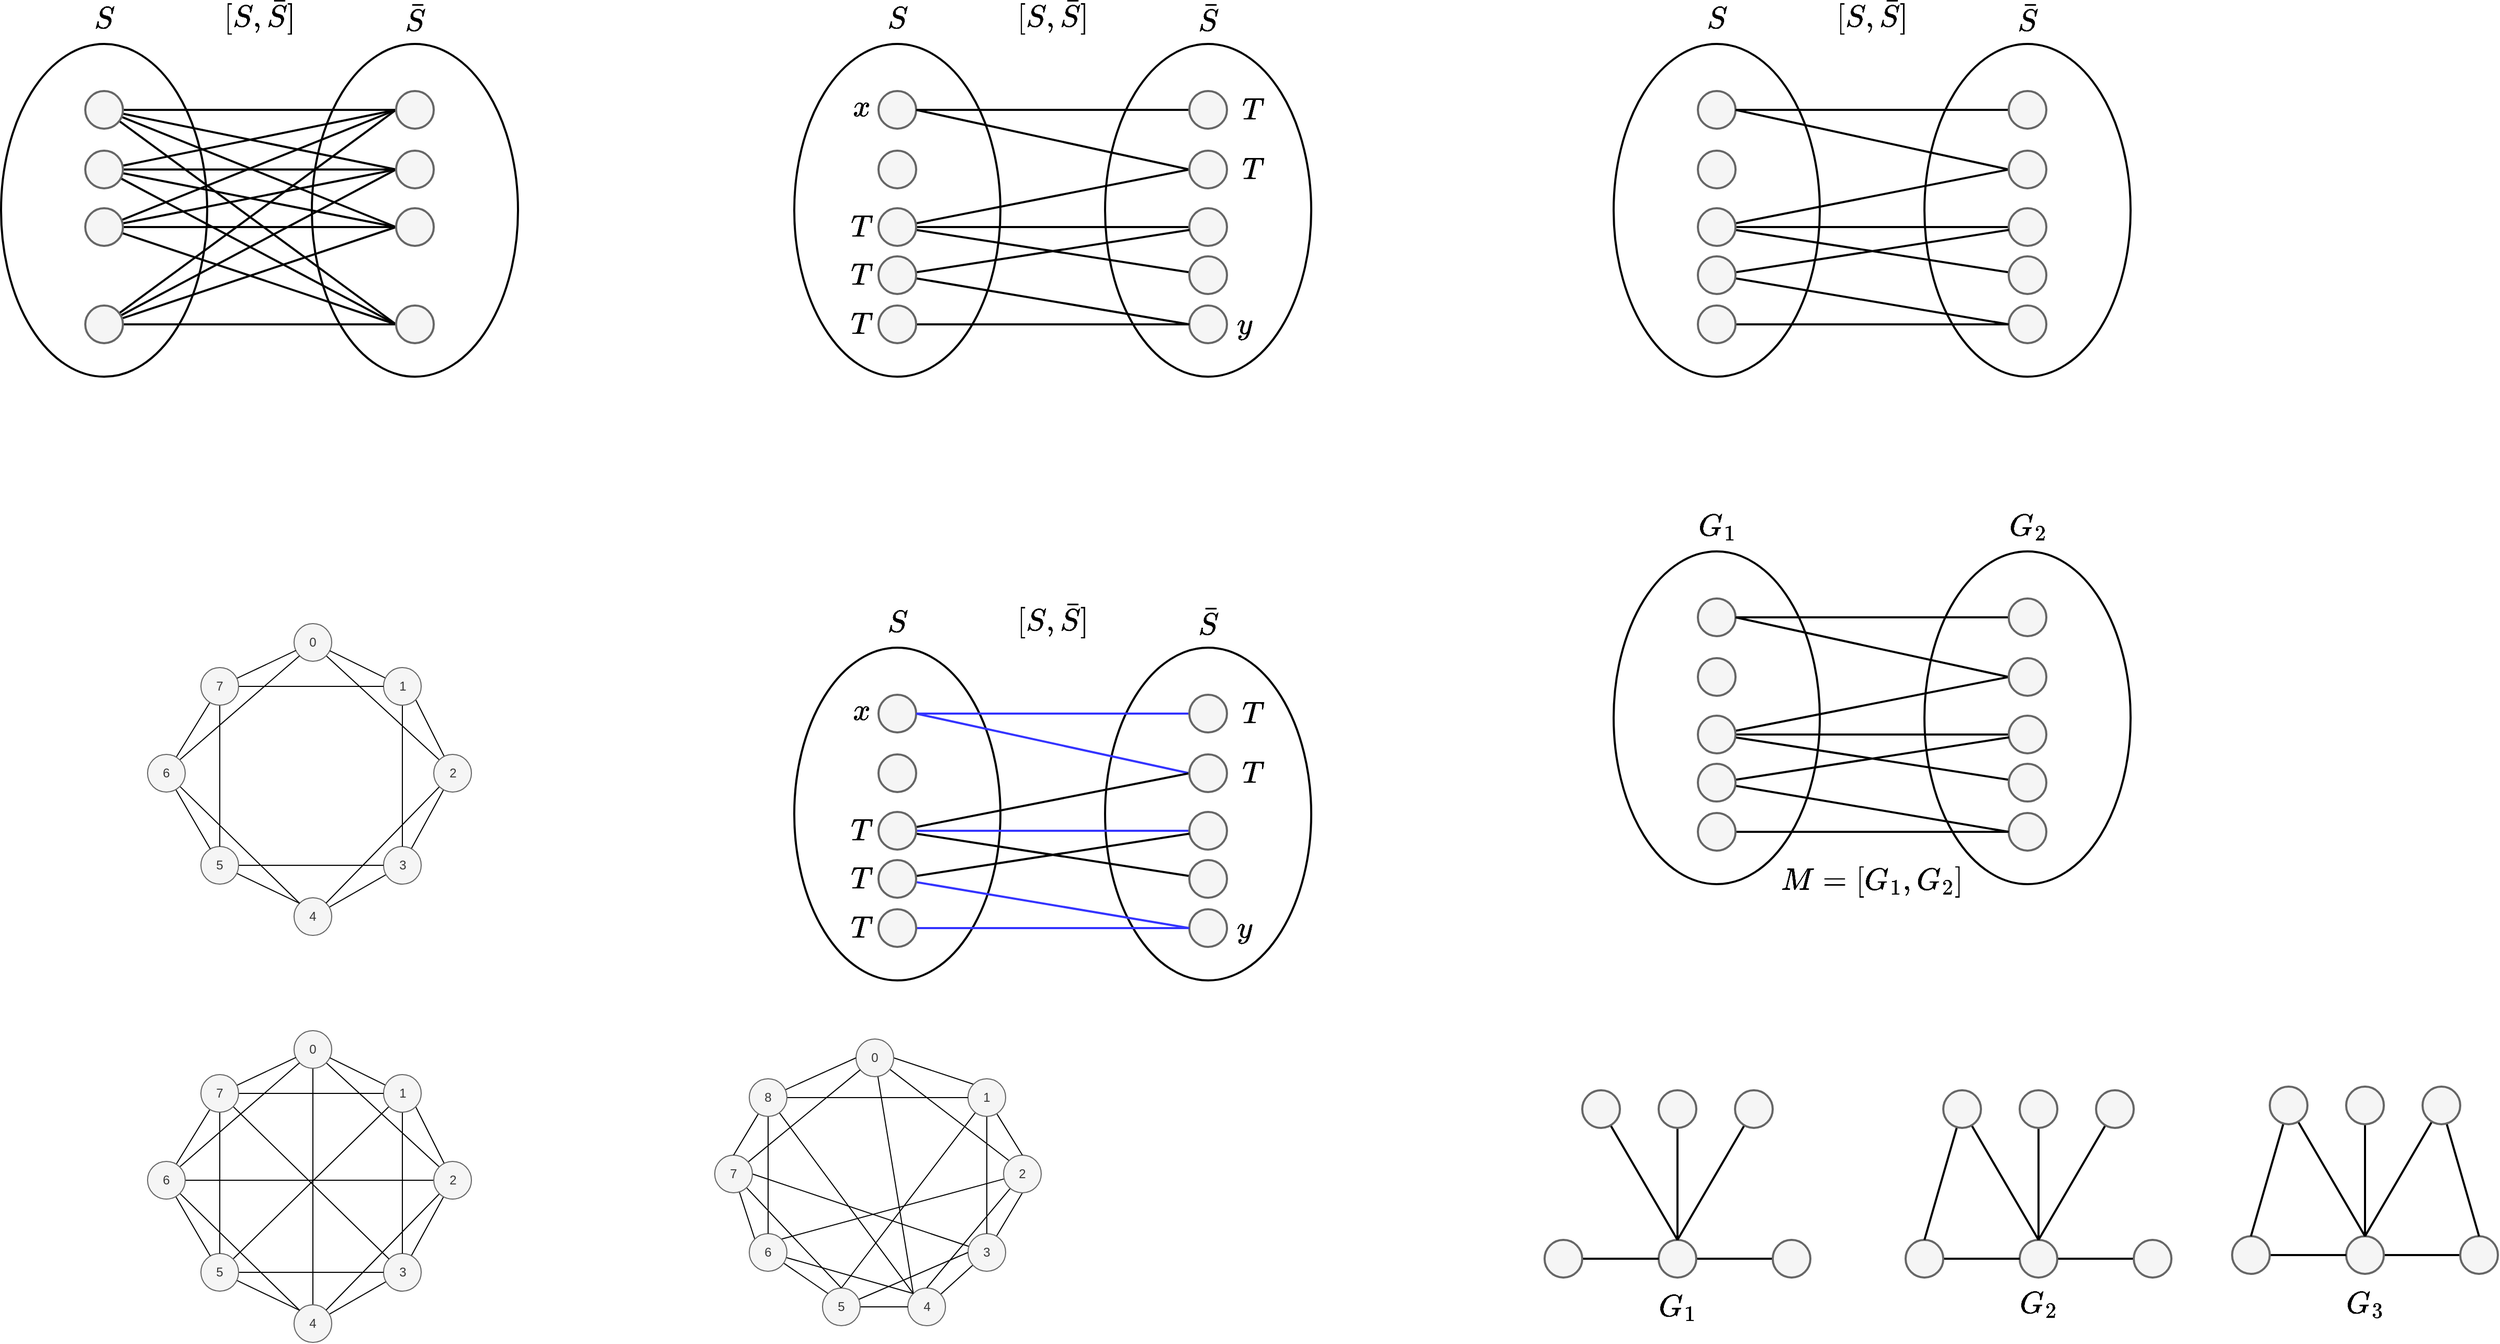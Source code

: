 <mxfile version="15.8.7" type="device"><diagram id="h3shSMHVy6TsHnTjrraM" name="第 1 页"><mxGraphModel dx="1198" dy="906" grid="0" gridSize="10" guides="1" tooltips="1" connect="1" arrows="1" fold="1" page="0" pageScale="1" pageWidth="827" pageHeight="1169" math="1" shadow="0"><root><mxCell id="0"/><mxCell id="1" parent="0"/><mxCell id="CKuvpNxobamX_Kk0iOBg-6" value="" style="ellipse;whiteSpace=wrap;html=1;strokeWidth=2;" parent="1" vertex="1"><mxGeometry x="359" y="198" width="197" height="318" as="geometry"/></mxCell><mxCell id="CKuvpNxobamX_Kk0iOBg-1" value="" style="ellipse;whiteSpace=wrap;html=1;strokeWidth=2;" parent="1" vertex="1"><mxGeometry x="62" y="198" width="197" height="318" as="geometry"/></mxCell><mxCell id="CKuvpNxobamX_Kk0iOBg-12" style="rounded=0;orthogonalLoop=1;jettySize=auto;html=1;endArrow=none;endFill=0;strokeWidth=2;" parent="1" source="CKuvpNxobamX_Kk0iOBg-2" target="CKuvpNxobamX_Kk0iOBg-7" edge="1"><mxGeometry relative="1" as="geometry"/></mxCell><mxCell id="CKuvpNxobamX_Kk0iOBg-20" style="edgeStyle=none;rounded=0;orthogonalLoop=1;jettySize=auto;html=1;entryX=0;entryY=0.5;entryDx=0;entryDy=0;fontSize=25;endArrow=none;endFill=0;strokeWidth=2;" parent="1" source="CKuvpNxobamX_Kk0iOBg-2" target="CKuvpNxobamX_Kk0iOBg-8" edge="1"><mxGeometry relative="1" as="geometry"/></mxCell><mxCell id="CKuvpNxobamX_Kk0iOBg-21" style="edgeStyle=none;rounded=0;orthogonalLoop=1;jettySize=auto;html=1;entryX=0;entryY=0.5;entryDx=0;entryDy=0;fontSize=25;endArrow=none;endFill=0;strokeWidth=2;" parent="1" source="CKuvpNxobamX_Kk0iOBg-2" target="CKuvpNxobamX_Kk0iOBg-9" edge="1"><mxGeometry relative="1" as="geometry"/></mxCell><mxCell id="CKuvpNxobamX_Kk0iOBg-22" style="edgeStyle=none;rounded=0;orthogonalLoop=1;jettySize=auto;html=1;entryX=0;entryY=0.5;entryDx=0;entryDy=0;fontSize=25;endArrow=none;endFill=0;strokeWidth=2;" parent="1" source="CKuvpNxobamX_Kk0iOBg-2" target="CKuvpNxobamX_Kk0iOBg-10" edge="1"><mxGeometry relative="1" as="geometry"/></mxCell><mxCell id="CKuvpNxobamX_Kk0iOBg-2" value="" style="ellipse;whiteSpace=wrap;html=1;aspect=fixed;fillColor=#f5f5f5;fontColor=#333333;strokeColor=#666666;strokeWidth=2;" parent="1" vertex="1"><mxGeometry x="142.5" y="243" width="36" height="36" as="geometry"/></mxCell><mxCell id="CKuvpNxobamX_Kk0iOBg-13" style="rounded=0;orthogonalLoop=1;jettySize=auto;html=1;entryX=0;entryY=0.5;entryDx=0;entryDy=0;endArrow=none;endFill=0;strokeWidth=2;" parent="1" source="CKuvpNxobamX_Kk0iOBg-3" target="CKuvpNxobamX_Kk0iOBg-7" edge="1"><mxGeometry relative="1" as="geometry"/></mxCell><mxCell id="CKuvpNxobamX_Kk0iOBg-23" style="edgeStyle=none;rounded=0;orthogonalLoop=1;jettySize=auto;html=1;fontSize=25;endArrow=none;endFill=0;strokeWidth=2;" parent="1" source="CKuvpNxobamX_Kk0iOBg-3" target="CKuvpNxobamX_Kk0iOBg-8" edge="1"><mxGeometry relative="1" as="geometry"/></mxCell><mxCell id="CKuvpNxobamX_Kk0iOBg-24" style="edgeStyle=none;rounded=0;orthogonalLoop=1;jettySize=auto;html=1;entryX=0;entryY=0.5;entryDx=0;entryDy=0;fontSize=25;endArrow=none;endFill=0;strokeWidth=2;" parent="1" source="CKuvpNxobamX_Kk0iOBg-3" target="CKuvpNxobamX_Kk0iOBg-9" edge="1"><mxGeometry relative="1" as="geometry"/></mxCell><mxCell id="CKuvpNxobamX_Kk0iOBg-25" style="edgeStyle=none;rounded=0;orthogonalLoop=1;jettySize=auto;html=1;entryX=0;entryY=0.5;entryDx=0;entryDy=0;fontSize=25;endArrow=none;endFill=0;strokeWidth=2;" parent="1" source="CKuvpNxobamX_Kk0iOBg-3" target="CKuvpNxobamX_Kk0iOBg-10" edge="1"><mxGeometry relative="1" as="geometry"/></mxCell><mxCell id="CKuvpNxobamX_Kk0iOBg-3" value="" style="ellipse;whiteSpace=wrap;html=1;aspect=fixed;fillColor=#f5f5f5;fontColor=#333333;strokeColor=#666666;strokeWidth=2;" parent="1" vertex="1"><mxGeometry x="142.5" y="300" width="36" height="36" as="geometry"/></mxCell><mxCell id="CKuvpNxobamX_Kk0iOBg-14" style="edgeStyle=none;rounded=0;orthogonalLoop=1;jettySize=auto;html=1;entryX=0;entryY=0.5;entryDx=0;entryDy=0;endArrow=none;endFill=0;strokeWidth=2;" parent="1" source="CKuvpNxobamX_Kk0iOBg-4" target="CKuvpNxobamX_Kk0iOBg-8" edge="1"><mxGeometry relative="1" as="geometry"/></mxCell><mxCell id="CKuvpNxobamX_Kk0iOBg-15" style="edgeStyle=none;rounded=0;orthogonalLoop=1;jettySize=auto;html=1;endArrow=none;endFill=0;strokeWidth=2;" parent="1" source="CKuvpNxobamX_Kk0iOBg-4" target="CKuvpNxobamX_Kk0iOBg-9" edge="1"><mxGeometry relative="1" as="geometry"/></mxCell><mxCell id="CKuvpNxobamX_Kk0iOBg-26" style="edgeStyle=none;rounded=0;orthogonalLoop=1;jettySize=auto;html=1;entryX=0;entryY=0.5;entryDx=0;entryDy=0;fontSize=25;endArrow=none;endFill=0;strokeWidth=2;" parent="1" source="CKuvpNxobamX_Kk0iOBg-4" target="CKuvpNxobamX_Kk0iOBg-7" edge="1"><mxGeometry relative="1" as="geometry"/></mxCell><mxCell id="CKuvpNxobamX_Kk0iOBg-27" style="edgeStyle=none;rounded=0;orthogonalLoop=1;jettySize=auto;html=1;entryX=0;entryY=0.5;entryDx=0;entryDy=0;fontSize=25;endArrow=none;endFill=0;strokeWidth=2;" parent="1" source="CKuvpNxobamX_Kk0iOBg-4" target="CKuvpNxobamX_Kk0iOBg-10" edge="1"><mxGeometry relative="1" as="geometry"/></mxCell><mxCell id="CKuvpNxobamX_Kk0iOBg-4" value="" style="ellipse;whiteSpace=wrap;html=1;aspect=fixed;fillColor=#f5f5f5;fontColor=#333333;strokeColor=#666666;strokeWidth=2;" parent="1" vertex="1"><mxGeometry x="142.5" y="355" width="36" height="36" as="geometry"/></mxCell><mxCell id="CKuvpNxobamX_Kk0iOBg-16" style="edgeStyle=none;rounded=0;orthogonalLoop=1;jettySize=auto;html=1;endArrow=none;endFill=0;strokeWidth=2;" parent="1" source="CKuvpNxobamX_Kk0iOBg-5" target="CKuvpNxobamX_Kk0iOBg-10" edge="1"><mxGeometry relative="1" as="geometry"/></mxCell><mxCell id="CKuvpNxobamX_Kk0iOBg-28" style="edgeStyle=none;rounded=0;orthogonalLoop=1;jettySize=auto;html=1;entryX=0;entryY=0.5;entryDx=0;entryDy=0;fontSize=25;endArrow=none;endFill=0;strokeWidth=2;" parent="1" source="CKuvpNxobamX_Kk0iOBg-5" target="CKuvpNxobamX_Kk0iOBg-7" edge="1"><mxGeometry relative="1" as="geometry"/></mxCell><mxCell id="CKuvpNxobamX_Kk0iOBg-29" style="edgeStyle=none;rounded=0;orthogonalLoop=1;jettySize=auto;html=1;entryX=0;entryY=0.5;entryDx=0;entryDy=0;fontSize=25;endArrow=none;endFill=0;strokeWidth=2;" parent="1" source="CKuvpNxobamX_Kk0iOBg-5" target="CKuvpNxobamX_Kk0iOBg-8" edge="1"><mxGeometry relative="1" as="geometry"/></mxCell><mxCell id="CKuvpNxobamX_Kk0iOBg-30" style="edgeStyle=none;rounded=0;orthogonalLoop=1;jettySize=auto;html=1;entryX=0;entryY=0.5;entryDx=0;entryDy=0;fontSize=25;endArrow=none;endFill=0;strokeWidth=2;" parent="1" source="CKuvpNxobamX_Kk0iOBg-5" target="CKuvpNxobamX_Kk0iOBg-9" edge="1"><mxGeometry relative="1" as="geometry"/></mxCell><mxCell id="CKuvpNxobamX_Kk0iOBg-5" value="" style="ellipse;whiteSpace=wrap;html=1;aspect=fixed;fillColor=#f5f5f5;fontColor=#333333;strokeColor=#666666;strokeWidth=2;" parent="1" vertex="1"><mxGeometry x="142.5" y="448" width="36" height="36" as="geometry"/></mxCell><mxCell id="CKuvpNxobamX_Kk0iOBg-7" value="" style="ellipse;whiteSpace=wrap;html=1;aspect=fixed;fillColor=#f5f5f5;fontColor=#333333;strokeColor=#666666;strokeWidth=2;" parent="1" vertex="1"><mxGeometry x="439.5" y="243" width="36" height="36" as="geometry"/></mxCell><mxCell id="CKuvpNxobamX_Kk0iOBg-8" value="" style="ellipse;whiteSpace=wrap;html=1;aspect=fixed;fillColor=#f5f5f5;fontColor=#333333;strokeColor=#666666;strokeWidth=2;" parent="1" vertex="1"><mxGeometry x="439.5" y="300" width="36" height="36" as="geometry"/></mxCell><mxCell id="CKuvpNxobamX_Kk0iOBg-9" value="" style="ellipse;whiteSpace=wrap;html=1;aspect=fixed;fillColor=#f5f5f5;fontColor=#333333;strokeColor=#666666;strokeWidth=2;" parent="1" vertex="1"><mxGeometry x="439.5" y="355" width="36" height="36" as="geometry"/></mxCell><mxCell id="CKuvpNxobamX_Kk0iOBg-10" value="" style="ellipse;whiteSpace=wrap;html=1;aspect=fixed;fillColor=#f5f5f5;fontColor=#333333;strokeColor=#666666;strokeWidth=2;" parent="1" vertex="1"><mxGeometry x="439.5" y="448" width="36" height="36" as="geometry"/></mxCell><mxCell id="CKuvpNxobamX_Kk0iOBg-17" value="$$S$$" style="text;html=1;strokeColor=none;fillColor=none;align=center;verticalAlign=middle;whiteSpace=wrap;rounded=0;fontSize=25;strokeWidth=2;" parent="1" vertex="1"><mxGeometry x="130.5" y="159" width="60" height="30" as="geometry"/></mxCell><mxCell id="CKuvpNxobamX_Kk0iOBg-18" value="$$\bar{S}$$" style="text;html=1;strokeColor=none;fillColor=none;align=center;verticalAlign=middle;whiteSpace=wrap;rounded=0;fontSize=25;strokeWidth=2;" parent="1" vertex="1"><mxGeometry x="427.5" y="159" width="60" height="30" as="geometry"/></mxCell><mxCell id="CKuvpNxobamX_Kk0iOBg-19" value="$$[S,\bar{S}]$$" style="text;html=1;strokeColor=none;fillColor=none;align=center;verticalAlign=middle;whiteSpace=wrap;rounded=0;fontSize=25;strokeWidth=2;" parent="1" vertex="1"><mxGeometry x="279" y="156" width="60" height="30" as="geometry"/></mxCell><mxCell id="CKuvpNxobamX_Kk0iOBg-31" value="" style="ellipse;whiteSpace=wrap;html=1;strokeWidth=2;" parent="1" vertex="1"><mxGeometry x="1117" y="198" width="197" height="318" as="geometry"/></mxCell><mxCell id="CKuvpNxobamX_Kk0iOBg-32" value="" style="ellipse;whiteSpace=wrap;html=1;strokeWidth=2;" parent="1" vertex="1"><mxGeometry x="820" y="198" width="197" height="318" as="geometry"/></mxCell><mxCell id="CKuvpNxobamX_Kk0iOBg-33" style="rounded=0;orthogonalLoop=1;jettySize=auto;html=1;endArrow=none;endFill=0;strokeWidth=2;" parent="1" source="CKuvpNxobamX_Kk0iOBg-37" target="CKuvpNxobamX_Kk0iOBg-53" edge="1"><mxGeometry relative="1" as="geometry"/></mxCell><mxCell id="CKuvpNxobamX_Kk0iOBg-37" value="" style="ellipse;whiteSpace=wrap;html=1;aspect=fixed;fillColor=#f5f5f5;fontColor=#333333;strokeColor=#666666;strokeWidth=2;" parent="1" vertex="1"><mxGeometry x="900.5" y="243" width="36" height="36" as="geometry"/></mxCell><mxCell id="CKuvpNxobamX_Kk0iOBg-42" value="" style="ellipse;whiteSpace=wrap;html=1;aspect=fixed;fillColor=#f5f5f5;fontColor=#333333;strokeColor=#666666;strokeWidth=2;" parent="1" vertex="1"><mxGeometry x="900.5" y="300" width="36" height="36" as="geometry"/></mxCell><mxCell id="CKuvpNxobamX_Kk0iOBg-44" style="edgeStyle=none;rounded=0;orthogonalLoop=1;jettySize=auto;html=1;endArrow=none;endFill=0;exitX=1;exitY=0.5;exitDx=0;exitDy=0;entryX=0;entryY=0.5;entryDx=0;entryDy=0;strokeWidth=2;" parent="1" source="CKuvpNxobamX_Kk0iOBg-37" target="CKuvpNxobamX_Kk0iOBg-54" edge="1"><mxGeometry relative="1" as="geometry"/></mxCell><mxCell id="CKuvpNxobamX_Kk0iOBg-68" style="edgeStyle=none;rounded=0;orthogonalLoop=1;jettySize=auto;html=1;entryX=0;entryY=0.5;entryDx=0;entryDy=0;fontSize=25;endArrow=none;endFill=0;strokeWidth=2;" parent="1" source="CKuvpNxobamX_Kk0iOBg-47" target="CKuvpNxobamX_Kk0iOBg-54" edge="1"><mxGeometry relative="1" as="geometry"/></mxCell><mxCell id="CKuvpNxobamX_Kk0iOBg-70" style="edgeStyle=none;rounded=0;orthogonalLoop=1;jettySize=auto;html=1;entryX=0;entryY=0.5;entryDx=0;entryDy=0;fontSize=25;endArrow=none;endFill=0;strokeWidth=2;" parent="1" source="CKuvpNxobamX_Kk0iOBg-47" target="CKuvpNxobamX_Kk0iOBg-55" edge="1"><mxGeometry relative="1" as="geometry"/></mxCell><mxCell id="CKuvpNxobamX_Kk0iOBg-73" style="edgeStyle=none;rounded=0;orthogonalLoop=1;jettySize=auto;html=1;fontSize=25;endArrow=none;endFill=0;strokeWidth=2;" parent="1" source="CKuvpNxobamX_Kk0iOBg-47" target="CKuvpNxobamX_Kk0iOBg-63" edge="1"><mxGeometry relative="1" as="geometry"/></mxCell><mxCell id="CKuvpNxobamX_Kk0iOBg-47" value="" style="ellipse;whiteSpace=wrap;html=1;aspect=fixed;fillColor=#f5f5f5;fontColor=#333333;strokeColor=#666666;strokeWidth=2;" parent="1" vertex="1"><mxGeometry x="900.5" y="355" width="36" height="36" as="geometry"/></mxCell><mxCell id="CKuvpNxobamX_Kk0iOBg-71" style="edgeStyle=none;rounded=0;orthogonalLoop=1;jettySize=auto;html=1;fontSize=25;endArrow=none;endFill=0;strokeWidth=2;" parent="1" source="CKuvpNxobamX_Kk0iOBg-52" target="CKuvpNxobamX_Kk0iOBg-56" edge="1"><mxGeometry relative="1" as="geometry"/></mxCell><mxCell id="CKuvpNxobamX_Kk0iOBg-52" value="" style="ellipse;whiteSpace=wrap;html=1;aspect=fixed;fillColor=#f5f5f5;fontColor=#333333;strokeColor=#666666;strokeWidth=2;" parent="1" vertex="1"><mxGeometry x="900.5" y="448" width="36" height="36" as="geometry"/></mxCell><mxCell id="CKuvpNxobamX_Kk0iOBg-53" value="" style="ellipse;whiteSpace=wrap;html=1;aspect=fixed;fillColor=#f5f5f5;fontColor=#333333;strokeColor=#666666;strokeWidth=2;" parent="1" vertex="1"><mxGeometry x="1197.5" y="243" width="36" height="36" as="geometry"/></mxCell><mxCell id="CKuvpNxobamX_Kk0iOBg-54" value="" style="ellipse;whiteSpace=wrap;html=1;aspect=fixed;fillColor=#f5f5f5;fontColor=#333333;strokeColor=#666666;strokeWidth=2;" parent="1" vertex="1"><mxGeometry x="1197.5" y="300" width="36" height="36" as="geometry"/></mxCell><mxCell id="CKuvpNxobamX_Kk0iOBg-55" value="" style="ellipse;whiteSpace=wrap;html=1;aspect=fixed;fillColor=#f5f5f5;fontColor=#333333;strokeColor=#666666;strokeWidth=2;" parent="1" vertex="1"><mxGeometry x="1197.5" y="355" width="36" height="36" as="geometry"/></mxCell><mxCell id="CKuvpNxobamX_Kk0iOBg-56" value="" style="ellipse;whiteSpace=wrap;html=1;aspect=fixed;fillColor=#f5f5f5;fontColor=#333333;strokeColor=#666666;strokeWidth=2;" parent="1" vertex="1"><mxGeometry x="1197.5" y="448" width="36" height="36" as="geometry"/></mxCell><mxCell id="CKuvpNxobamX_Kk0iOBg-57" value="$$S$$" style="text;html=1;strokeColor=none;fillColor=none;align=center;verticalAlign=middle;whiteSpace=wrap;rounded=0;fontSize=25;strokeWidth=2;" parent="1" vertex="1"><mxGeometry x="888.5" y="159" width="60" height="30" as="geometry"/></mxCell><mxCell id="CKuvpNxobamX_Kk0iOBg-58" value="$$\bar{S}$$" style="text;html=1;strokeColor=none;fillColor=none;align=center;verticalAlign=middle;whiteSpace=wrap;rounded=0;fontSize=25;strokeWidth=2;" parent="1" vertex="1"><mxGeometry x="1185.5" y="159" width="60" height="30" as="geometry"/></mxCell><mxCell id="CKuvpNxobamX_Kk0iOBg-59" value="$$[S,\bar{S}]$$" style="text;html=1;strokeColor=none;fillColor=none;align=center;verticalAlign=middle;whiteSpace=wrap;rounded=0;fontSize=25;strokeWidth=2;" parent="1" vertex="1"><mxGeometry x="1037" y="156" width="60" height="30" as="geometry"/></mxCell><mxCell id="CKuvpNxobamX_Kk0iOBg-60" value="$$x$$" style="text;html=1;strokeColor=none;fillColor=none;align=center;verticalAlign=middle;whiteSpace=wrap;rounded=0;fontSize=25;strokeWidth=2;" parent="1" vertex="1"><mxGeometry x="855" y="243" width="60" height="30" as="geometry"/></mxCell><mxCell id="CKuvpNxobamX_Kk0iOBg-61" value="$$y$$" style="text;html=1;strokeColor=none;fillColor=none;align=center;verticalAlign=middle;whiteSpace=wrap;rounded=0;fontSize=25;strokeWidth=2;" parent="1" vertex="1"><mxGeometry x="1220" y="451" width="60" height="30" as="geometry"/></mxCell><mxCell id="CKuvpNxobamX_Kk0iOBg-69" style="edgeStyle=none;rounded=0;orthogonalLoop=1;jettySize=auto;html=1;fontSize=25;endArrow=none;endFill=0;strokeWidth=2;" parent="1" source="CKuvpNxobamX_Kk0iOBg-62" target="CKuvpNxobamX_Kk0iOBg-55" edge="1"><mxGeometry relative="1" as="geometry"/></mxCell><mxCell id="CKuvpNxobamX_Kk0iOBg-72" style="edgeStyle=none;rounded=0;orthogonalLoop=1;jettySize=auto;html=1;entryX=0;entryY=0.5;entryDx=0;entryDy=0;fontSize=25;endArrow=none;endFill=0;strokeWidth=2;" parent="1" source="CKuvpNxobamX_Kk0iOBg-62" target="CKuvpNxobamX_Kk0iOBg-56" edge="1"><mxGeometry relative="1" as="geometry"/></mxCell><mxCell id="CKuvpNxobamX_Kk0iOBg-62" value="" style="ellipse;whiteSpace=wrap;html=1;aspect=fixed;fillColor=#f5f5f5;fontColor=#333333;strokeColor=#666666;strokeWidth=2;" parent="1" vertex="1"><mxGeometry x="900.5" y="401" width="36" height="36" as="geometry"/></mxCell><mxCell id="CKuvpNxobamX_Kk0iOBg-63" value="" style="ellipse;whiteSpace=wrap;html=1;aspect=fixed;fillColor=#f5f5f5;fontColor=#333333;strokeColor=#666666;strokeWidth=2;" parent="1" vertex="1"><mxGeometry x="1197.5" y="401" width="36" height="36" as="geometry"/></mxCell><mxCell id="CKuvpNxobamX_Kk0iOBg-64" value="$$T$$" style="text;html=1;strokeColor=none;fillColor=none;align=center;verticalAlign=middle;whiteSpace=wrap;rounded=0;fontSize=25;strokeWidth=2;" parent="1" vertex="1"><mxGeometry x="1229" y="246" width="60" height="30" as="geometry"/></mxCell><mxCell id="CKuvpNxobamX_Kk0iOBg-65" value="$$T$$" style="text;html=1;strokeColor=none;fillColor=none;align=center;verticalAlign=middle;whiteSpace=wrap;rounded=0;fontSize=25;strokeWidth=2;" parent="1" vertex="1"><mxGeometry x="1229" y="303" width="60" height="30" as="geometry"/></mxCell><mxCell id="CKuvpNxobamX_Kk0iOBg-66" value="$$T$$" style="text;html=1;strokeColor=none;fillColor=none;align=center;verticalAlign=middle;whiteSpace=wrap;rounded=0;fontSize=25;strokeWidth=2;" parent="1" vertex="1"><mxGeometry x="855" y="358" width="60" height="30" as="geometry"/></mxCell><mxCell id="CKuvpNxobamX_Kk0iOBg-67" value="$$T$$" style="text;html=1;strokeColor=none;fillColor=none;align=center;verticalAlign=middle;whiteSpace=wrap;rounded=0;fontSize=25;strokeWidth=2;" parent="1" vertex="1"><mxGeometry x="855" y="404" width="60" height="30" as="geometry"/></mxCell><mxCell id="CKuvpNxobamX_Kk0iOBg-74" value="$$T$$" style="text;html=1;strokeColor=none;fillColor=none;align=center;verticalAlign=middle;whiteSpace=wrap;rounded=0;fontSize=25;strokeWidth=2;" parent="1" vertex="1"><mxGeometry x="855" y="451" width="60" height="30" as="geometry"/></mxCell><mxCell id="CKuvpNxobamX_Kk0iOBg-75" value="" style="ellipse;whiteSpace=wrap;html=1;strokeWidth=2;" parent="1" vertex="1"><mxGeometry x="1117" y="775" width="197" height="318" as="geometry"/></mxCell><mxCell id="CKuvpNxobamX_Kk0iOBg-76" value="" style="ellipse;whiteSpace=wrap;html=1;strokeWidth=2;" parent="1" vertex="1"><mxGeometry x="820" y="775" width="197" height="318" as="geometry"/></mxCell><mxCell id="CKuvpNxobamX_Kk0iOBg-77" style="rounded=0;orthogonalLoop=1;jettySize=auto;html=1;endArrow=none;endFill=0;strokeWidth=2;strokeColor=#3333FF;" parent="1" source="CKuvpNxobamX_Kk0iOBg-78" target="CKuvpNxobamX_Kk0iOBg-87" edge="1"><mxGeometry relative="1" as="geometry"/></mxCell><mxCell id="CKuvpNxobamX_Kk0iOBg-78" value="" style="ellipse;whiteSpace=wrap;html=1;aspect=fixed;fillColor=#f5f5f5;fontColor=#333333;strokeColor=#666666;strokeWidth=2;" parent="1" vertex="1"><mxGeometry x="900.5" y="820" width="36" height="36" as="geometry"/></mxCell><mxCell id="CKuvpNxobamX_Kk0iOBg-79" value="" style="ellipse;whiteSpace=wrap;html=1;aspect=fixed;fillColor=#f5f5f5;fontColor=#333333;strokeColor=#666666;strokeWidth=2;" parent="1" vertex="1"><mxGeometry x="900.5" y="877" width="36" height="36" as="geometry"/></mxCell><mxCell id="CKuvpNxobamX_Kk0iOBg-80" style="edgeStyle=none;rounded=0;orthogonalLoop=1;jettySize=auto;html=1;endArrow=none;endFill=0;exitX=1;exitY=0.5;exitDx=0;exitDy=0;entryX=0;entryY=0.5;entryDx=0;entryDy=0;strokeWidth=2;strokeColor=#3333FF;" parent="1" source="CKuvpNxobamX_Kk0iOBg-78" target="CKuvpNxobamX_Kk0iOBg-88" edge="1"><mxGeometry relative="1" as="geometry"/></mxCell><mxCell id="CKuvpNxobamX_Kk0iOBg-81" style="edgeStyle=none;rounded=0;orthogonalLoop=1;jettySize=auto;html=1;entryX=0;entryY=0.5;entryDx=0;entryDy=0;fontSize=25;endArrow=none;endFill=0;strokeWidth=2;" parent="1" source="CKuvpNxobamX_Kk0iOBg-84" target="CKuvpNxobamX_Kk0iOBg-88" edge="1"><mxGeometry relative="1" as="geometry"/></mxCell><mxCell id="CKuvpNxobamX_Kk0iOBg-82" style="edgeStyle=none;rounded=0;orthogonalLoop=1;jettySize=auto;html=1;entryX=0;entryY=0.5;entryDx=0;entryDy=0;fontSize=25;endArrow=none;endFill=0;strokeColor=#3333FF;strokeWidth=2;" parent="1" source="CKuvpNxobamX_Kk0iOBg-84" target="CKuvpNxobamX_Kk0iOBg-89" edge="1"><mxGeometry relative="1" as="geometry"/></mxCell><mxCell id="CKuvpNxobamX_Kk0iOBg-83" style="edgeStyle=none;rounded=0;orthogonalLoop=1;jettySize=auto;html=1;fontSize=25;endArrow=none;endFill=0;strokeWidth=2;" parent="1" source="CKuvpNxobamX_Kk0iOBg-84" target="CKuvpNxobamX_Kk0iOBg-99" edge="1"><mxGeometry relative="1" as="geometry"/></mxCell><mxCell id="CKuvpNxobamX_Kk0iOBg-84" value="" style="ellipse;whiteSpace=wrap;html=1;aspect=fixed;fillColor=#f5f5f5;fontColor=#333333;strokeColor=#666666;strokeWidth=2;" parent="1" vertex="1"><mxGeometry x="900.5" y="932" width="36" height="36" as="geometry"/></mxCell><mxCell id="CKuvpNxobamX_Kk0iOBg-85" style="edgeStyle=none;rounded=0;orthogonalLoop=1;jettySize=auto;html=1;fontSize=25;endArrow=none;endFill=0;strokeColor=#3333FF;strokeWidth=2;" parent="1" source="CKuvpNxobamX_Kk0iOBg-86" target="CKuvpNxobamX_Kk0iOBg-90" edge="1"><mxGeometry relative="1" as="geometry"/></mxCell><mxCell id="CKuvpNxobamX_Kk0iOBg-86" value="" style="ellipse;whiteSpace=wrap;html=1;aspect=fixed;fillColor=#f5f5f5;fontColor=#333333;strokeColor=#666666;strokeWidth=2;" parent="1" vertex="1"><mxGeometry x="900.5" y="1025" width="36" height="36" as="geometry"/></mxCell><mxCell id="CKuvpNxobamX_Kk0iOBg-87" value="" style="ellipse;whiteSpace=wrap;html=1;aspect=fixed;fillColor=#f5f5f5;fontColor=#333333;strokeColor=#666666;strokeWidth=2;" parent="1" vertex="1"><mxGeometry x="1197.5" y="820" width="36" height="36" as="geometry"/></mxCell><mxCell id="CKuvpNxobamX_Kk0iOBg-88" value="" style="ellipse;whiteSpace=wrap;html=1;aspect=fixed;fillColor=#f5f5f5;fontColor=#333333;strokeColor=#666666;strokeWidth=2;" parent="1" vertex="1"><mxGeometry x="1197.5" y="877" width="36" height="36" as="geometry"/></mxCell><mxCell id="CKuvpNxobamX_Kk0iOBg-89" value="" style="ellipse;whiteSpace=wrap;html=1;aspect=fixed;fillColor=#f5f5f5;fontColor=#333333;strokeColor=#666666;strokeWidth=2;" parent="1" vertex="1"><mxGeometry x="1197.5" y="932" width="36" height="36" as="geometry"/></mxCell><mxCell id="CKuvpNxobamX_Kk0iOBg-90" value="" style="ellipse;whiteSpace=wrap;html=1;aspect=fixed;fillColor=#f5f5f5;fontColor=#333333;strokeColor=#666666;strokeWidth=2;" parent="1" vertex="1"><mxGeometry x="1197.5" y="1025" width="36" height="36" as="geometry"/></mxCell><mxCell id="CKuvpNxobamX_Kk0iOBg-91" value="$$S$$" style="text;html=1;strokeColor=none;fillColor=none;align=center;verticalAlign=middle;whiteSpace=wrap;rounded=0;fontSize=25;strokeWidth=2;" parent="1" vertex="1"><mxGeometry x="888.5" y="736" width="60" height="30" as="geometry"/></mxCell><mxCell id="CKuvpNxobamX_Kk0iOBg-92" value="$$\bar{S}$$" style="text;html=1;strokeColor=none;fillColor=none;align=center;verticalAlign=middle;whiteSpace=wrap;rounded=0;fontSize=25;strokeWidth=2;" parent="1" vertex="1"><mxGeometry x="1185.5" y="736" width="60" height="30" as="geometry"/></mxCell><mxCell id="CKuvpNxobamX_Kk0iOBg-93" value="$$[S,\bar{S}]$$" style="text;html=1;strokeColor=none;fillColor=none;align=center;verticalAlign=middle;whiteSpace=wrap;rounded=0;fontSize=25;strokeWidth=2;" parent="1" vertex="1"><mxGeometry x="1037" y="733" width="60" height="30" as="geometry"/></mxCell><mxCell id="CKuvpNxobamX_Kk0iOBg-94" value="$$x$$" style="text;html=1;strokeColor=none;fillColor=none;align=center;verticalAlign=middle;whiteSpace=wrap;rounded=0;fontSize=25;strokeWidth=2;" parent="1" vertex="1"><mxGeometry x="855" y="820" width="60" height="30" as="geometry"/></mxCell><mxCell id="CKuvpNxobamX_Kk0iOBg-95" value="$$y$$" style="text;html=1;strokeColor=none;fillColor=none;align=center;verticalAlign=middle;whiteSpace=wrap;rounded=0;fontSize=25;strokeWidth=2;" parent="1" vertex="1"><mxGeometry x="1220" y="1028" width="60" height="30" as="geometry"/></mxCell><mxCell id="CKuvpNxobamX_Kk0iOBg-96" style="edgeStyle=none;rounded=0;orthogonalLoop=1;jettySize=auto;html=1;fontSize=25;endArrow=none;endFill=0;strokeWidth=2;" parent="1" source="CKuvpNxobamX_Kk0iOBg-98" target="CKuvpNxobamX_Kk0iOBg-89" edge="1"><mxGeometry relative="1" as="geometry"/></mxCell><mxCell id="CKuvpNxobamX_Kk0iOBg-97" style="edgeStyle=none;rounded=0;orthogonalLoop=1;jettySize=auto;html=1;entryX=0;entryY=0.5;entryDx=0;entryDy=0;fontSize=25;endArrow=none;endFill=0;strokeColor=#3333FF;strokeWidth=2;" parent="1" source="CKuvpNxobamX_Kk0iOBg-98" target="CKuvpNxobamX_Kk0iOBg-90" edge="1"><mxGeometry relative="1" as="geometry"/></mxCell><mxCell id="CKuvpNxobamX_Kk0iOBg-98" value="" style="ellipse;whiteSpace=wrap;html=1;aspect=fixed;fillColor=#f5f5f5;fontColor=#333333;strokeColor=#666666;strokeWidth=2;" parent="1" vertex="1"><mxGeometry x="900.5" y="978" width="36" height="36" as="geometry"/></mxCell><mxCell id="CKuvpNxobamX_Kk0iOBg-99" value="" style="ellipse;whiteSpace=wrap;html=1;aspect=fixed;fillColor=#f5f5f5;fontColor=#333333;strokeColor=#666666;strokeWidth=2;" parent="1" vertex="1"><mxGeometry x="1197.5" y="978" width="36" height="36" as="geometry"/></mxCell><mxCell id="CKuvpNxobamX_Kk0iOBg-100" value="$$T$$" style="text;html=1;strokeColor=none;fillColor=none;align=center;verticalAlign=middle;whiteSpace=wrap;rounded=0;fontSize=25;strokeWidth=2;" parent="1" vertex="1"><mxGeometry x="1229" y="823" width="60" height="30" as="geometry"/></mxCell><mxCell id="CKuvpNxobamX_Kk0iOBg-101" value="$$T$$" style="text;html=1;strokeColor=none;fillColor=none;align=center;verticalAlign=middle;whiteSpace=wrap;rounded=0;fontSize=25;strokeWidth=2;" parent="1" vertex="1"><mxGeometry x="1229" y="880" width="60" height="30" as="geometry"/></mxCell><mxCell id="CKuvpNxobamX_Kk0iOBg-102" value="$$T$$" style="text;html=1;strokeColor=none;fillColor=none;align=center;verticalAlign=middle;whiteSpace=wrap;rounded=0;fontSize=25;strokeWidth=2;" parent="1" vertex="1"><mxGeometry x="855" y="935" width="60" height="30" as="geometry"/></mxCell><mxCell id="CKuvpNxobamX_Kk0iOBg-103" value="$$T$$" style="text;html=1;strokeColor=none;fillColor=none;align=center;verticalAlign=middle;whiteSpace=wrap;rounded=0;fontSize=25;strokeWidth=2;" parent="1" vertex="1"><mxGeometry x="855" y="981" width="60" height="30" as="geometry"/></mxCell><mxCell id="CKuvpNxobamX_Kk0iOBg-104" value="$$T$$" style="text;html=1;strokeColor=none;fillColor=none;align=center;verticalAlign=middle;whiteSpace=wrap;rounded=0;fontSize=25;strokeWidth=2;" parent="1" vertex="1"><mxGeometry x="855" y="1028" width="60" height="30" as="geometry"/></mxCell><mxCell id="CKuvpNxobamX_Kk0iOBg-125" style="edgeStyle=none;rounded=0;orthogonalLoop=1;jettySize=auto;html=1;entryX=0;entryY=0;entryDx=0;entryDy=0;fontSize=25;endArrow=none;endFill=0;strokeColor=#000000;strokeWidth=1;exitX=1;exitY=1;exitDx=0;exitDy=0;" parent="1" source="CKuvpNxobamX_Kk0iOBg-105" target="CKuvpNxobamX_Kk0iOBg-108" edge="1"><mxGeometry relative="1" as="geometry"/></mxCell><mxCell id="CKuvpNxobamX_Kk0iOBg-105" value="0" style="ellipse;whiteSpace=wrap;html=1;aspect=fixed;fillColor=#f5f5f5;fontColor=#333333;strokeColor=#666666;" parent="1" vertex="1"><mxGeometry x="342" y="752" width="36" height="36" as="geometry"/></mxCell><mxCell id="CKuvpNxobamX_Kk0iOBg-118" style="edgeStyle=none;rounded=0;orthogonalLoop=1;jettySize=auto;html=1;fontSize=25;endArrow=none;endFill=0;strokeColor=#000000;strokeWidth=1;" parent="1" source="CKuvpNxobamX_Kk0iOBg-106" target="CKuvpNxobamX_Kk0iOBg-107" edge="1"><mxGeometry relative="1" as="geometry"/></mxCell><mxCell id="CKuvpNxobamX_Kk0iOBg-106" value="4" style="ellipse;whiteSpace=wrap;html=1;aspect=fixed;fillColor=#f5f5f5;fontColor=#333333;strokeColor=#666666;" parent="1" vertex="1"><mxGeometry x="342" y="1014" width="36" height="36" as="geometry"/></mxCell><mxCell id="CKuvpNxobamX_Kk0iOBg-119" style="edgeStyle=none;rounded=0;orthogonalLoop=1;jettySize=auto;html=1;fontSize=25;endArrow=none;endFill=0;strokeColor=#000000;strokeWidth=1;" parent="1" source="CKuvpNxobamX_Kk0iOBg-107" target="CKuvpNxobamX_Kk0iOBg-108" edge="1"><mxGeometry relative="1" as="geometry"/></mxCell><mxCell id="CKuvpNxobamX_Kk0iOBg-107" value="3" style="ellipse;whiteSpace=wrap;html=1;aspect=fixed;fillColor=#f5f5f5;fontColor=#333333;strokeColor=#666666;" parent="1" vertex="1"><mxGeometry x="427.5" y="965" width="36" height="36" as="geometry"/></mxCell><mxCell id="CKuvpNxobamX_Kk0iOBg-120" style="edgeStyle=none;rounded=0;orthogonalLoop=1;jettySize=auto;html=1;entryX=1;entryY=1;entryDx=0;entryDy=0;fontSize=25;endArrow=none;endFill=0;strokeColor=#000000;strokeWidth=1;" parent="1" source="CKuvpNxobamX_Kk0iOBg-108" target="CKuvpNxobamX_Kk0iOBg-110" edge="1"><mxGeometry relative="1" as="geometry"/></mxCell><mxCell id="CKuvpNxobamX_Kk0iOBg-127" style="edgeStyle=none;rounded=0;orthogonalLoop=1;jettySize=auto;html=1;fontSize=25;endArrow=none;endFill=0;strokeColor=#000000;strokeWidth=1;" parent="1" source="CKuvpNxobamX_Kk0iOBg-108" target="CKuvpNxobamX_Kk0iOBg-106" edge="1"><mxGeometry relative="1" as="geometry"/></mxCell><mxCell id="CKuvpNxobamX_Kk0iOBg-108" value="2" style="ellipse;whiteSpace=wrap;html=1;aspect=fixed;fillColor=#f5f5f5;fontColor=#333333;strokeColor=#666666;" parent="1" vertex="1"><mxGeometry x="475.5" y="877" width="36" height="36" as="geometry"/></mxCell><mxCell id="CKuvpNxobamX_Kk0iOBg-121" style="edgeStyle=none;rounded=0;orthogonalLoop=1;jettySize=auto;html=1;fontSize=25;endArrow=none;endFill=0;strokeColor=#000000;strokeWidth=1;" parent="1" source="CKuvpNxobamX_Kk0iOBg-110" target="CKuvpNxobamX_Kk0iOBg-105" edge="1"><mxGeometry relative="1" as="geometry"/></mxCell><mxCell id="CKuvpNxobamX_Kk0iOBg-126" style="edgeStyle=none;rounded=0;orthogonalLoop=1;jettySize=auto;html=1;entryX=0.5;entryY=0;entryDx=0;entryDy=0;fontSize=25;endArrow=none;endFill=0;strokeColor=#000000;strokeWidth=1;" parent="1" source="CKuvpNxobamX_Kk0iOBg-110" target="CKuvpNxobamX_Kk0iOBg-107" edge="1"><mxGeometry relative="1" as="geometry"/></mxCell><mxCell id="CKuvpNxobamX_Kk0iOBg-110" value="1" style="ellipse;whiteSpace=wrap;html=1;aspect=fixed;fillColor=#f5f5f5;fontColor=#333333;strokeColor=#666666;" parent="1" vertex="1"><mxGeometry x="427.5" y="794" width="36" height="36" as="geometry"/></mxCell><mxCell id="CKuvpNxobamX_Kk0iOBg-117" style="edgeStyle=none;rounded=0;orthogonalLoop=1;jettySize=auto;html=1;entryX=0;entryY=0;entryDx=0;entryDy=0;fontSize=25;endArrow=none;endFill=0;strokeColor=#000000;strokeWidth=1;" parent="1" source="CKuvpNxobamX_Kk0iOBg-111" target="CKuvpNxobamX_Kk0iOBg-106" edge="1"><mxGeometry relative="1" as="geometry"/></mxCell><mxCell id="CKuvpNxobamX_Kk0iOBg-128" style="edgeStyle=none;rounded=0;orthogonalLoop=1;jettySize=auto;html=1;fontSize=25;endArrow=none;endFill=0;strokeColor=#000000;strokeWidth=1;" parent="1" source="CKuvpNxobamX_Kk0iOBg-111" target="CKuvpNxobamX_Kk0iOBg-107" edge="1"><mxGeometry relative="1" as="geometry"/></mxCell><mxCell id="CKuvpNxobamX_Kk0iOBg-111" value="5" style="ellipse;whiteSpace=wrap;html=1;aspect=fixed;fillColor=#f5f5f5;fontColor=#333333;strokeColor=#666666;" parent="1" vertex="1"><mxGeometry x="253" y="965" width="36" height="36" as="geometry"/></mxCell><mxCell id="CKuvpNxobamX_Kk0iOBg-114" style="edgeStyle=none;rounded=0;orthogonalLoop=1;jettySize=auto;html=1;fontSize=25;endArrow=none;endFill=0;strokeColor=#000000;strokeWidth=1;" parent="1" source="CKuvpNxobamX_Kk0iOBg-112" target="CKuvpNxobamX_Kk0iOBg-105" edge="1"><mxGeometry relative="1" as="geometry"/></mxCell><mxCell id="CKuvpNxobamX_Kk0iOBg-115" style="edgeStyle=none;rounded=0;orthogonalLoop=1;jettySize=auto;html=1;fontSize=25;endArrow=none;endFill=0;strokeColor=#000000;strokeWidth=1;" parent="1" source="CKuvpNxobamX_Kk0iOBg-112" target="CKuvpNxobamX_Kk0iOBg-113" edge="1"><mxGeometry relative="1" as="geometry"/></mxCell><mxCell id="CKuvpNxobamX_Kk0iOBg-122" style="edgeStyle=none;rounded=0;orthogonalLoop=1;jettySize=auto;html=1;fontSize=25;endArrow=none;endFill=0;strokeColor=#000000;strokeWidth=1;" parent="1" source="CKuvpNxobamX_Kk0iOBg-112" target="CKuvpNxobamX_Kk0iOBg-111" edge="1"><mxGeometry relative="1" as="geometry"/></mxCell><mxCell id="CKuvpNxobamX_Kk0iOBg-124" style="edgeStyle=none;rounded=0;orthogonalLoop=1;jettySize=auto;html=1;fontSize=25;endArrow=none;endFill=0;strokeColor=#000000;strokeWidth=1;" parent="1" source="CKuvpNxobamX_Kk0iOBg-112" target="CKuvpNxobamX_Kk0iOBg-110" edge="1"><mxGeometry relative="1" as="geometry"/></mxCell><mxCell id="CKuvpNxobamX_Kk0iOBg-112" value="7" style="ellipse;whiteSpace=wrap;html=1;aspect=fixed;fillColor=#f5f5f5;fontColor=#333333;strokeColor=#666666;" parent="1" vertex="1"><mxGeometry x="253" y="794" width="36" height="36" as="geometry"/></mxCell><mxCell id="CKuvpNxobamX_Kk0iOBg-116" style="edgeStyle=none;rounded=0;orthogonalLoop=1;jettySize=auto;html=1;fontSize=25;endArrow=none;endFill=0;strokeColor=#000000;strokeWidth=1;" parent="1" source="CKuvpNxobamX_Kk0iOBg-113" target="CKuvpNxobamX_Kk0iOBg-111" edge="1"><mxGeometry relative="1" as="geometry"/></mxCell><mxCell id="CKuvpNxobamX_Kk0iOBg-123" style="edgeStyle=none;rounded=0;orthogonalLoop=1;jettySize=auto;html=1;entryX=0;entryY=1;entryDx=0;entryDy=0;fontSize=25;endArrow=none;endFill=0;strokeColor=#000000;strokeWidth=1;exitX=1;exitY=0;exitDx=0;exitDy=0;" parent="1" source="CKuvpNxobamX_Kk0iOBg-113" target="CKuvpNxobamX_Kk0iOBg-105" edge="1"><mxGeometry relative="1" as="geometry"/></mxCell><mxCell id="CKuvpNxobamX_Kk0iOBg-129" style="edgeStyle=none;rounded=0;orthogonalLoop=1;jettySize=auto;html=1;entryX=0;entryY=0;entryDx=0;entryDy=0;fontSize=25;endArrow=none;endFill=0;strokeColor=#000000;strokeWidth=1;" parent="1" source="CKuvpNxobamX_Kk0iOBg-113" target="CKuvpNxobamX_Kk0iOBg-106" edge="1"><mxGeometry relative="1" as="geometry"/></mxCell><mxCell id="CKuvpNxobamX_Kk0iOBg-113" value="6" style="ellipse;whiteSpace=wrap;html=1;aspect=fixed;fillColor=#f5f5f5;fontColor=#333333;strokeColor=#666666;" parent="1" vertex="1"><mxGeometry x="202" y="877" width="36" height="36" as="geometry"/></mxCell><mxCell id="CKuvpNxobamX_Kk0iOBg-132" style="edgeStyle=none;rounded=0;orthogonalLoop=1;jettySize=auto;html=1;entryX=0;entryY=0;entryDx=0;entryDy=0;fontSize=25;endArrow=none;endFill=0;strokeColor=#000000;strokeWidth=1;exitX=1;exitY=1;exitDx=0;exitDy=0;" parent="1" source="CKuvpNxobamX_Kk0iOBg-133" target="CKuvpNxobamX_Kk0iOBg-140" edge="1"><mxGeometry relative="1" as="geometry"/></mxCell><mxCell id="CKuvpNxobamX_Kk0iOBg-157" style="edgeStyle=none;rounded=0;orthogonalLoop=1;jettySize=auto;html=1;entryX=0.5;entryY=0;entryDx=0;entryDy=0;fontSize=25;endArrow=none;endFill=0;strokeColor=#000000;strokeWidth=1;" parent="1" source="CKuvpNxobamX_Kk0iOBg-133" target="CKuvpNxobamX_Kk0iOBg-135" edge="1"><mxGeometry relative="1" as="geometry"/></mxCell><mxCell id="CKuvpNxobamX_Kk0iOBg-133" value="0" style="ellipse;whiteSpace=wrap;html=1;aspect=fixed;fillColor=#f5f5f5;fontColor=#333333;strokeColor=#666666;" parent="1" vertex="1"><mxGeometry x="342" y="1141" width="36" height="36" as="geometry"/></mxCell><mxCell id="CKuvpNxobamX_Kk0iOBg-134" style="edgeStyle=none;rounded=0;orthogonalLoop=1;jettySize=auto;html=1;fontSize=25;endArrow=none;endFill=0;strokeColor=#000000;strokeWidth=1;" parent="1" source="CKuvpNxobamX_Kk0iOBg-135" target="CKuvpNxobamX_Kk0iOBg-137" edge="1"><mxGeometry relative="1" as="geometry"/></mxCell><mxCell id="CKuvpNxobamX_Kk0iOBg-135" value="4" style="ellipse;whiteSpace=wrap;html=1;aspect=fixed;fillColor=#f5f5f5;fontColor=#333333;strokeColor=#666666;" parent="1" vertex="1"><mxGeometry x="342" y="1403" width="36" height="36" as="geometry"/></mxCell><mxCell id="CKuvpNxobamX_Kk0iOBg-136" style="edgeStyle=none;rounded=0;orthogonalLoop=1;jettySize=auto;html=1;fontSize=25;endArrow=none;endFill=0;strokeColor=#000000;strokeWidth=1;" parent="1" source="CKuvpNxobamX_Kk0iOBg-137" target="CKuvpNxobamX_Kk0iOBg-140" edge="1"><mxGeometry relative="1" as="geometry"/></mxCell><mxCell id="CKuvpNxobamX_Kk0iOBg-137" value="3" style="ellipse;whiteSpace=wrap;html=1;aspect=fixed;fillColor=#f5f5f5;fontColor=#333333;strokeColor=#666666;" parent="1" vertex="1"><mxGeometry x="427.5" y="1354" width="36" height="36" as="geometry"/></mxCell><mxCell id="CKuvpNxobamX_Kk0iOBg-138" style="edgeStyle=none;rounded=0;orthogonalLoop=1;jettySize=auto;html=1;entryX=1;entryY=1;entryDx=0;entryDy=0;fontSize=25;endArrow=none;endFill=0;strokeColor=#000000;strokeWidth=1;" parent="1" source="CKuvpNxobamX_Kk0iOBg-140" target="CKuvpNxobamX_Kk0iOBg-143" edge="1"><mxGeometry relative="1" as="geometry"/></mxCell><mxCell id="CKuvpNxobamX_Kk0iOBg-139" style="edgeStyle=none;rounded=0;orthogonalLoop=1;jettySize=auto;html=1;fontSize=25;endArrow=none;endFill=0;strokeColor=#000000;strokeWidth=1;" parent="1" source="CKuvpNxobamX_Kk0iOBg-140" target="CKuvpNxobamX_Kk0iOBg-135" edge="1"><mxGeometry relative="1" as="geometry"/></mxCell><mxCell id="CKuvpNxobamX_Kk0iOBg-159" style="edgeStyle=none;rounded=0;orthogonalLoop=1;jettySize=auto;html=1;fontSize=25;endArrow=none;endFill=0;strokeColor=#000000;strokeWidth=1;" parent="1" source="CKuvpNxobamX_Kk0iOBg-140" target="CKuvpNxobamX_Kk0iOBg-155" edge="1"><mxGeometry relative="1" as="geometry"/></mxCell><mxCell id="CKuvpNxobamX_Kk0iOBg-140" value="2" style="ellipse;whiteSpace=wrap;html=1;aspect=fixed;fillColor=#f5f5f5;fontColor=#333333;strokeColor=#666666;" parent="1" vertex="1"><mxGeometry x="475.5" y="1266" width="36" height="36" as="geometry"/></mxCell><mxCell id="CKuvpNxobamX_Kk0iOBg-141" style="edgeStyle=none;rounded=0;orthogonalLoop=1;jettySize=auto;html=1;fontSize=25;endArrow=none;endFill=0;strokeColor=#000000;strokeWidth=1;" parent="1" source="CKuvpNxobamX_Kk0iOBg-143" target="CKuvpNxobamX_Kk0iOBg-133" edge="1"><mxGeometry relative="1" as="geometry"/></mxCell><mxCell id="CKuvpNxobamX_Kk0iOBg-142" style="edgeStyle=none;rounded=0;orthogonalLoop=1;jettySize=auto;html=1;entryX=0.5;entryY=0;entryDx=0;entryDy=0;fontSize=25;endArrow=none;endFill=0;strokeColor=#000000;strokeWidth=1;" parent="1" source="CKuvpNxobamX_Kk0iOBg-143" target="CKuvpNxobamX_Kk0iOBg-137" edge="1"><mxGeometry relative="1" as="geometry"/></mxCell><mxCell id="CKuvpNxobamX_Kk0iOBg-158" style="edgeStyle=none;rounded=0;orthogonalLoop=1;jettySize=auto;html=1;entryX=1;entryY=0;entryDx=0;entryDy=0;fontSize=25;endArrow=none;endFill=0;strokeColor=#000000;strokeWidth=1;" parent="1" source="CKuvpNxobamX_Kk0iOBg-143" target="CKuvpNxobamX_Kk0iOBg-146" edge="1"><mxGeometry relative="1" as="geometry"/></mxCell><mxCell id="CKuvpNxobamX_Kk0iOBg-143" value="1" style="ellipse;whiteSpace=wrap;html=1;aspect=fixed;fillColor=#f5f5f5;fontColor=#333333;strokeColor=#666666;" parent="1" vertex="1"><mxGeometry x="427.5" y="1183" width="36" height="36" as="geometry"/></mxCell><mxCell id="CKuvpNxobamX_Kk0iOBg-144" style="edgeStyle=none;rounded=0;orthogonalLoop=1;jettySize=auto;html=1;entryX=0;entryY=0;entryDx=0;entryDy=0;fontSize=25;endArrow=none;endFill=0;strokeColor=#000000;strokeWidth=1;" parent="1" source="CKuvpNxobamX_Kk0iOBg-146" target="CKuvpNxobamX_Kk0iOBg-135" edge="1"><mxGeometry relative="1" as="geometry"/></mxCell><mxCell id="CKuvpNxobamX_Kk0iOBg-145" style="edgeStyle=none;rounded=0;orthogonalLoop=1;jettySize=auto;html=1;fontSize=25;endArrow=none;endFill=0;strokeColor=#000000;strokeWidth=1;" parent="1" source="CKuvpNxobamX_Kk0iOBg-146" target="CKuvpNxobamX_Kk0iOBg-137" edge="1"><mxGeometry relative="1" as="geometry"/></mxCell><mxCell id="CKuvpNxobamX_Kk0iOBg-146" value="5" style="ellipse;whiteSpace=wrap;html=1;aspect=fixed;fillColor=#f5f5f5;fontColor=#333333;strokeColor=#666666;" parent="1" vertex="1"><mxGeometry x="253" y="1354" width="36" height="36" as="geometry"/></mxCell><mxCell id="CKuvpNxobamX_Kk0iOBg-147" style="edgeStyle=none;rounded=0;orthogonalLoop=1;jettySize=auto;html=1;fontSize=25;endArrow=none;endFill=0;strokeColor=#000000;strokeWidth=1;" parent="1" source="CKuvpNxobamX_Kk0iOBg-151" target="CKuvpNxobamX_Kk0iOBg-133" edge="1"><mxGeometry relative="1" as="geometry"/></mxCell><mxCell id="CKuvpNxobamX_Kk0iOBg-148" style="edgeStyle=none;rounded=0;orthogonalLoop=1;jettySize=auto;html=1;fontSize=25;endArrow=none;endFill=0;strokeColor=#000000;strokeWidth=1;" parent="1" source="CKuvpNxobamX_Kk0iOBg-151" target="CKuvpNxobamX_Kk0iOBg-155" edge="1"><mxGeometry relative="1" as="geometry"/></mxCell><mxCell id="CKuvpNxobamX_Kk0iOBg-149" style="edgeStyle=none;rounded=0;orthogonalLoop=1;jettySize=auto;html=1;fontSize=25;endArrow=none;endFill=0;strokeColor=#000000;strokeWidth=1;" parent="1" source="CKuvpNxobamX_Kk0iOBg-151" target="CKuvpNxobamX_Kk0iOBg-146" edge="1"><mxGeometry relative="1" as="geometry"/></mxCell><mxCell id="CKuvpNxobamX_Kk0iOBg-150" style="edgeStyle=none;rounded=0;orthogonalLoop=1;jettySize=auto;html=1;fontSize=25;endArrow=none;endFill=0;strokeColor=#000000;strokeWidth=1;" parent="1" source="CKuvpNxobamX_Kk0iOBg-151" target="CKuvpNxobamX_Kk0iOBg-143" edge="1"><mxGeometry relative="1" as="geometry"/></mxCell><mxCell id="CKuvpNxobamX_Kk0iOBg-156" style="edgeStyle=none;rounded=0;orthogonalLoop=1;jettySize=auto;html=1;entryX=0;entryY=0;entryDx=0;entryDy=0;fontSize=25;endArrow=none;endFill=0;strokeColor=#000000;strokeWidth=1;" parent="1" source="CKuvpNxobamX_Kk0iOBg-151" target="CKuvpNxobamX_Kk0iOBg-137" edge="1"><mxGeometry relative="1" as="geometry"/></mxCell><mxCell id="CKuvpNxobamX_Kk0iOBg-151" value="7" style="ellipse;whiteSpace=wrap;html=1;aspect=fixed;fillColor=#f5f5f5;fontColor=#333333;strokeColor=#666666;" parent="1" vertex="1"><mxGeometry x="253" y="1183" width="36" height="36" as="geometry"/></mxCell><mxCell id="CKuvpNxobamX_Kk0iOBg-152" style="edgeStyle=none;rounded=0;orthogonalLoop=1;jettySize=auto;html=1;fontSize=25;endArrow=none;endFill=0;strokeColor=#000000;strokeWidth=1;" parent="1" source="CKuvpNxobamX_Kk0iOBg-155" target="CKuvpNxobamX_Kk0iOBg-146" edge="1"><mxGeometry relative="1" as="geometry"/></mxCell><mxCell id="CKuvpNxobamX_Kk0iOBg-153" style="edgeStyle=none;rounded=0;orthogonalLoop=1;jettySize=auto;html=1;entryX=0;entryY=1;entryDx=0;entryDy=0;fontSize=25;endArrow=none;endFill=0;strokeColor=#000000;strokeWidth=1;exitX=1;exitY=0;exitDx=0;exitDy=0;" parent="1" source="CKuvpNxobamX_Kk0iOBg-155" target="CKuvpNxobamX_Kk0iOBg-133" edge="1"><mxGeometry relative="1" as="geometry"/></mxCell><mxCell id="CKuvpNxobamX_Kk0iOBg-154" style="edgeStyle=none;rounded=0;orthogonalLoop=1;jettySize=auto;html=1;entryX=0;entryY=0;entryDx=0;entryDy=0;fontSize=25;endArrow=none;endFill=0;strokeColor=#000000;strokeWidth=1;" parent="1" source="CKuvpNxobamX_Kk0iOBg-155" target="CKuvpNxobamX_Kk0iOBg-135" edge="1"><mxGeometry relative="1" as="geometry"/></mxCell><mxCell id="CKuvpNxobamX_Kk0iOBg-155" value="6" style="ellipse;whiteSpace=wrap;html=1;aspect=fixed;fillColor=#f5f5f5;fontColor=#333333;strokeColor=#666666;" parent="1" vertex="1"><mxGeometry x="202" y="1266" width="36" height="36" as="geometry"/></mxCell><mxCell id="CKuvpNxobamX_Kk0iOBg-218" style="edgeStyle=none;rounded=0;orthogonalLoop=1;jettySize=auto;html=1;entryX=0;entryY=0;entryDx=0;entryDy=0;fontSize=25;endArrow=none;endFill=0;strokeColor=#000000;strokeWidth=1;exitX=1;exitY=0.5;exitDx=0;exitDy=0;" parent="1" source="CKuvpNxobamX_Kk0iOBg-185" target="CKuvpNxobamX_Kk0iOBg-195" edge="1"><mxGeometry relative="1" as="geometry"/></mxCell><mxCell id="CKuvpNxobamX_Kk0iOBg-220" style="edgeStyle=none;rounded=0;orthogonalLoop=1;jettySize=auto;html=1;entryX=0;entryY=0;entryDx=0;entryDy=0;fontSize=25;endArrow=none;endFill=0;strokeColor=#000000;strokeWidth=1;" parent="1" source="CKuvpNxobamX_Kk0iOBg-185" target="CKuvpNxobamX_Kk0iOBg-192" edge="1"><mxGeometry relative="1" as="geometry"/></mxCell><mxCell id="CKuvpNxobamX_Kk0iOBg-229" style="edgeStyle=none;rounded=0;orthogonalLoop=1;jettySize=auto;html=1;entryX=0;entryY=0;entryDx=0;entryDy=0;fontSize=25;endArrow=none;endFill=0;strokeColor=#000000;strokeWidth=1;" parent="1" source="CKuvpNxobamX_Kk0iOBg-185" target="CKuvpNxobamX_Kk0iOBg-187" edge="1"><mxGeometry relative="1" as="geometry"/></mxCell><mxCell id="CKuvpNxobamX_Kk0iOBg-185" value="0" style="ellipse;whiteSpace=wrap;html=1;aspect=fixed;fillColor=#f5f5f5;fontColor=#333333;strokeColor=#666666;" parent="1" vertex="1"><mxGeometry x="879" y="1149" width="36" height="36" as="geometry"/></mxCell><mxCell id="CKuvpNxobamX_Kk0iOBg-215" style="edgeStyle=none;rounded=0;orthogonalLoop=1;jettySize=auto;html=1;fontSize=25;endArrow=none;endFill=0;strokeColor=#000000;strokeWidth=1;" parent="1" source="CKuvpNxobamX_Kk0iOBg-187" target="CKuvpNxobamX_Kk0iOBg-189" edge="1"><mxGeometry relative="1" as="geometry"/></mxCell><mxCell id="CKuvpNxobamX_Kk0iOBg-187" value="4" style="ellipse;whiteSpace=wrap;html=1;aspect=fixed;fillColor=#f5f5f5;fontColor=#333333;strokeColor=#666666;" parent="1" vertex="1"><mxGeometry x="928.5" y="1387" width="36" height="36" as="geometry"/></mxCell><mxCell id="CKuvpNxobamX_Kk0iOBg-216" style="edgeStyle=none;rounded=0;orthogonalLoop=1;jettySize=auto;html=1;entryX=0.5;entryY=1;entryDx=0;entryDy=0;fontSize=25;endArrow=none;endFill=0;strokeColor=#000000;strokeWidth=1;" parent="1" source="CKuvpNxobamX_Kk0iOBg-189" target="CKuvpNxobamX_Kk0iOBg-192" edge="1"><mxGeometry relative="1" as="geometry"/></mxCell><mxCell id="CKuvpNxobamX_Kk0iOBg-232" style="edgeStyle=none;rounded=0;orthogonalLoop=1;jettySize=auto;html=1;entryX=1;entryY=0.5;entryDx=0;entryDy=0;fontSize=25;endArrow=none;endFill=0;strokeColor=#000000;strokeWidth=1;" parent="1" source="CKuvpNxobamX_Kk0iOBg-189" target="CKuvpNxobamX_Kk0iOBg-203" edge="1"><mxGeometry relative="1" as="geometry"/></mxCell><mxCell id="CKuvpNxobamX_Kk0iOBg-189" value="3" style="ellipse;whiteSpace=wrap;html=1;aspect=fixed;fillColor=#f5f5f5;fontColor=#333333;strokeColor=#666666;" parent="1" vertex="1"><mxGeometry x="986" y="1335" width="36" height="36" as="geometry"/></mxCell><mxCell id="CKuvpNxobamX_Kk0iOBg-222" style="edgeStyle=none;rounded=0;orthogonalLoop=1;jettySize=auto;html=1;entryX=0.5;entryY=0;entryDx=0;entryDy=0;fontSize=25;endArrow=none;endFill=0;strokeColor=#000000;strokeWidth=1;" parent="1" source="CKuvpNxobamX_Kk0iOBg-192" target="CKuvpNxobamX_Kk0iOBg-187" edge="1"><mxGeometry relative="1" as="geometry"/></mxCell><mxCell id="CKuvpNxobamX_Kk0iOBg-231" style="edgeStyle=none;rounded=0;orthogonalLoop=1;jettySize=auto;html=1;entryX=1;entryY=0;entryDx=0;entryDy=0;fontSize=25;endArrow=none;endFill=0;strokeColor=#000000;strokeWidth=1;" parent="1" source="CKuvpNxobamX_Kk0iOBg-192" target="CKuvpNxobamX_Kk0iOBg-207" edge="1"><mxGeometry relative="1" as="geometry"/></mxCell><mxCell id="CKuvpNxobamX_Kk0iOBg-192" value="2" style="ellipse;whiteSpace=wrap;html=1;aspect=fixed;fillColor=#f5f5f5;fontColor=#333333;strokeColor=#666666;" parent="1" vertex="1"><mxGeometry x="1020" y="1260" width="36" height="36" as="geometry"/></mxCell><mxCell id="CKuvpNxobamX_Kk0iOBg-217" style="edgeStyle=none;rounded=0;orthogonalLoop=1;jettySize=auto;html=1;entryX=0.5;entryY=0;entryDx=0;entryDy=0;fontSize=25;endArrow=none;endFill=0;strokeColor=#000000;strokeWidth=1;" parent="1" source="CKuvpNxobamX_Kk0iOBg-195" target="CKuvpNxobamX_Kk0iOBg-192" edge="1"><mxGeometry relative="1" as="geometry"/></mxCell><mxCell id="CKuvpNxobamX_Kk0iOBg-221" style="edgeStyle=none;rounded=0;orthogonalLoop=1;jettySize=auto;html=1;fontSize=25;endArrow=none;endFill=0;strokeColor=#000000;strokeWidth=1;" parent="1" source="CKuvpNxobamX_Kk0iOBg-195" target="CKuvpNxobamX_Kk0iOBg-189" edge="1"><mxGeometry relative="1" as="geometry"/></mxCell><mxCell id="CKuvpNxobamX_Kk0iOBg-230" style="edgeStyle=none;rounded=0;orthogonalLoop=1;jettySize=auto;html=1;entryX=0.5;entryY=0;entryDx=0;entryDy=0;fontSize=25;endArrow=none;endFill=0;strokeColor=#000000;strokeWidth=1;" parent="1" source="CKuvpNxobamX_Kk0iOBg-195" target="CKuvpNxobamX_Kk0iOBg-198" edge="1"><mxGeometry relative="1" as="geometry"/></mxCell><mxCell id="CKuvpNxobamX_Kk0iOBg-195" value="1" style="ellipse;whiteSpace=wrap;html=1;aspect=fixed;fillColor=#f5f5f5;fontColor=#333333;strokeColor=#666666;" parent="1" vertex="1"><mxGeometry x="986" y="1187" width="36" height="36" as="geometry"/></mxCell><mxCell id="CKuvpNxobamX_Kk0iOBg-214" style="edgeStyle=none;rounded=0;orthogonalLoop=1;jettySize=auto;html=1;fontSize=25;endArrow=none;endFill=0;strokeColor=#000000;strokeWidth=1;" parent="1" source="CKuvpNxobamX_Kk0iOBg-198" target="CKuvpNxobamX_Kk0iOBg-187" edge="1"><mxGeometry relative="1" as="geometry"/></mxCell><mxCell id="CKuvpNxobamX_Kk0iOBg-223" style="edgeStyle=none;rounded=0;orthogonalLoop=1;jettySize=auto;html=1;entryX=0;entryY=0.5;entryDx=0;entryDy=0;fontSize=25;endArrow=none;endFill=0;strokeColor=#000000;strokeWidth=1;" parent="1" source="CKuvpNxobamX_Kk0iOBg-198" target="CKuvpNxobamX_Kk0iOBg-189" edge="1"><mxGeometry relative="1" as="geometry"/></mxCell><mxCell id="CKuvpNxobamX_Kk0iOBg-198" value="5" style="ellipse;whiteSpace=wrap;html=1;aspect=fixed;fillColor=#f5f5f5;fontColor=#333333;strokeColor=#666666;" parent="1" vertex="1"><mxGeometry x="847" y="1387" width="36" height="36" as="geometry"/></mxCell><mxCell id="CKuvpNxobamX_Kk0iOBg-212" style="edgeStyle=none;rounded=0;orthogonalLoop=1;jettySize=auto;html=1;entryX=0;entryY=0;entryDx=0;entryDy=0;fontSize=25;endArrow=none;endFill=0;strokeColor=#000000;strokeWidth=1;" parent="1" source="CKuvpNxobamX_Kk0iOBg-203" target="CKuvpNxobamX_Kk0iOBg-207" edge="1"><mxGeometry relative="1" as="geometry"/></mxCell><mxCell id="CKuvpNxobamX_Kk0iOBg-225" style="edgeStyle=none;rounded=0;orthogonalLoop=1;jettySize=auto;html=1;entryX=0.5;entryY=0;entryDx=0;entryDy=0;fontSize=25;endArrow=none;endFill=0;strokeColor=#000000;strokeWidth=1;" parent="1" source="CKuvpNxobamX_Kk0iOBg-203" target="CKuvpNxobamX_Kk0iOBg-198" edge="1"><mxGeometry relative="1" as="geometry"/></mxCell><mxCell id="CKuvpNxobamX_Kk0iOBg-227" style="edgeStyle=none;rounded=0;orthogonalLoop=1;jettySize=auto;html=1;fontSize=25;endArrow=none;endFill=0;strokeColor=#000000;strokeWidth=1;" parent="1" source="CKuvpNxobamX_Kk0iOBg-203" target="CKuvpNxobamX_Kk0iOBg-185" edge="1"><mxGeometry relative="1" as="geometry"/></mxCell><mxCell id="CKuvpNxobamX_Kk0iOBg-203" value="7" style="ellipse;whiteSpace=wrap;html=1;aspect=fixed;fillColor=#f5f5f5;fontColor=#333333;strokeColor=#666666;" parent="1" vertex="1"><mxGeometry x="744" y="1260" width="36" height="36" as="geometry"/></mxCell><mxCell id="CKuvpNxobamX_Kk0iOBg-213" style="edgeStyle=none;rounded=0;orthogonalLoop=1;jettySize=auto;html=1;entryX=0;entryY=0;entryDx=0;entryDy=0;fontSize=25;endArrow=none;endFill=0;strokeColor=#000000;strokeWidth=1;" parent="1" source="CKuvpNxobamX_Kk0iOBg-207" target="CKuvpNxobamX_Kk0iOBg-198" edge="1"><mxGeometry relative="1" as="geometry"/></mxCell><mxCell id="CKuvpNxobamX_Kk0iOBg-224" style="edgeStyle=none;rounded=0;orthogonalLoop=1;jettySize=auto;html=1;entryX=0;entryY=0;entryDx=0;entryDy=0;fontSize=25;endArrow=none;endFill=0;strokeColor=#000000;strokeWidth=1;" parent="1" source="CKuvpNxobamX_Kk0iOBg-207" target="CKuvpNxobamX_Kk0iOBg-187" edge="1"><mxGeometry relative="1" as="geometry"/></mxCell><mxCell id="CKuvpNxobamX_Kk0iOBg-207" value="6" style="ellipse;whiteSpace=wrap;html=1;aspect=fixed;fillColor=#f5f5f5;fontColor=#333333;strokeColor=#666666;" parent="1" vertex="1"><mxGeometry x="777" y="1335" width="36" height="36" as="geometry"/></mxCell><mxCell id="CKuvpNxobamX_Kk0iOBg-210" style="edgeStyle=none;rounded=0;orthogonalLoop=1;jettySize=auto;html=1;entryX=0;entryY=0.5;entryDx=0;entryDy=0;fontSize=25;endArrow=none;endFill=0;strokeColor=#000000;strokeWidth=1;" parent="1" source="CKuvpNxobamX_Kk0iOBg-208" target="CKuvpNxobamX_Kk0iOBg-185" edge="1"><mxGeometry relative="1" as="geometry"/></mxCell><mxCell id="CKuvpNxobamX_Kk0iOBg-211" style="edgeStyle=none;rounded=0;orthogonalLoop=1;jettySize=auto;html=1;entryX=0.5;entryY=0;entryDx=0;entryDy=0;fontSize=25;endArrow=none;endFill=0;strokeColor=#000000;strokeWidth=1;" parent="1" source="CKuvpNxobamX_Kk0iOBg-208" target="CKuvpNxobamX_Kk0iOBg-203" edge="1"><mxGeometry relative="1" as="geometry"/></mxCell><mxCell id="CKuvpNxobamX_Kk0iOBg-219" style="edgeStyle=none;rounded=0;orthogonalLoop=1;jettySize=auto;html=1;entryX=0;entryY=0.5;entryDx=0;entryDy=0;fontSize=25;endArrow=none;endFill=0;strokeColor=#000000;strokeWidth=1;" parent="1" source="CKuvpNxobamX_Kk0iOBg-208" target="CKuvpNxobamX_Kk0iOBg-195" edge="1"><mxGeometry relative="1" as="geometry"/></mxCell><mxCell id="CKuvpNxobamX_Kk0iOBg-226" style="edgeStyle=none;rounded=0;orthogonalLoop=1;jettySize=auto;html=1;fontSize=25;endArrow=none;endFill=0;strokeColor=#000000;strokeWidth=1;" parent="1" source="CKuvpNxobamX_Kk0iOBg-208" target="CKuvpNxobamX_Kk0iOBg-207" edge="1"><mxGeometry relative="1" as="geometry"/></mxCell><mxCell id="CKuvpNxobamX_Kk0iOBg-228" style="edgeStyle=none;rounded=0;orthogonalLoop=1;jettySize=auto;html=1;entryX=0;entryY=0;entryDx=0;entryDy=0;fontSize=25;endArrow=none;endFill=0;strokeColor=#000000;strokeWidth=1;" parent="1" source="CKuvpNxobamX_Kk0iOBg-208" target="CKuvpNxobamX_Kk0iOBg-187" edge="1"><mxGeometry relative="1" as="geometry"/></mxCell><mxCell id="CKuvpNxobamX_Kk0iOBg-208" value="8" style="ellipse;whiteSpace=wrap;html=1;aspect=fixed;fillColor=#f5f5f5;fontColor=#333333;strokeColor=#666666;" parent="1" vertex="1"><mxGeometry x="777" y="1187" width="36" height="36" as="geometry"/></mxCell><mxCell id="FUd097C8wqid-cgYS2Mp-1" value="" style="ellipse;whiteSpace=wrap;html=1;strokeWidth=2;" vertex="1" parent="1"><mxGeometry x="1900" y="198" width="197" height="318" as="geometry"/></mxCell><mxCell id="FUd097C8wqid-cgYS2Mp-2" value="" style="ellipse;whiteSpace=wrap;html=1;strokeWidth=2;" vertex="1" parent="1"><mxGeometry x="1603" y="198" width="197" height="318" as="geometry"/></mxCell><mxCell id="FUd097C8wqid-cgYS2Mp-3" style="rounded=0;orthogonalLoop=1;jettySize=auto;html=1;endArrow=none;endFill=0;strokeWidth=2;" edge="1" source="FUd097C8wqid-cgYS2Mp-4" target="FUd097C8wqid-cgYS2Mp-13" parent="1"><mxGeometry relative="1" as="geometry"/></mxCell><mxCell id="FUd097C8wqid-cgYS2Mp-4" value="" style="ellipse;whiteSpace=wrap;html=1;aspect=fixed;fillColor=#f5f5f5;fontColor=#333333;strokeColor=#666666;strokeWidth=2;" vertex="1" parent="1"><mxGeometry x="1683.5" y="243" width="36" height="36" as="geometry"/></mxCell><mxCell id="FUd097C8wqid-cgYS2Mp-5" value="" style="ellipse;whiteSpace=wrap;html=1;aspect=fixed;fillColor=#f5f5f5;fontColor=#333333;strokeColor=#666666;strokeWidth=2;" vertex="1" parent="1"><mxGeometry x="1683.5" y="300" width="36" height="36" as="geometry"/></mxCell><mxCell id="FUd097C8wqid-cgYS2Mp-6" style="edgeStyle=none;rounded=0;orthogonalLoop=1;jettySize=auto;html=1;endArrow=none;endFill=0;exitX=1;exitY=0.5;exitDx=0;exitDy=0;entryX=0;entryY=0.5;entryDx=0;entryDy=0;strokeWidth=2;" edge="1" source="FUd097C8wqid-cgYS2Mp-4" target="FUd097C8wqid-cgYS2Mp-14" parent="1"><mxGeometry relative="1" as="geometry"/></mxCell><mxCell id="FUd097C8wqid-cgYS2Mp-7" style="edgeStyle=none;rounded=0;orthogonalLoop=1;jettySize=auto;html=1;entryX=0;entryY=0.5;entryDx=0;entryDy=0;fontSize=25;endArrow=none;endFill=0;strokeWidth=2;" edge="1" source="FUd097C8wqid-cgYS2Mp-10" target="FUd097C8wqid-cgYS2Mp-14" parent="1"><mxGeometry relative="1" as="geometry"/></mxCell><mxCell id="FUd097C8wqid-cgYS2Mp-8" style="edgeStyle=none;rounded=0;orthogonalLoop=1;jettySize=auto;html=1;entryX=0;entryY=0.5;entryDx=0;entryDy=0;fontSize=25;endArrow=none;endFill=0;strokeWidth=2;" edge="1" source="FUd097C8wqid-cgYS2Mp-10" target="FUd097C8wqid-cgYS2Mp-15" parent="1"><mxGeometry relative="1" as="geometry"/></mxCell><mxCell id="FUd097C8wqid-cgYS2Mp-9" style="edgeStyle=none;rounded=0;orthogonalLoop=1;jettySize=auto;html=1;fontSize=25;endArrow=none;endFill=0;strokeWidth=2;" edge="1" source="FUd097C8wqid-cgYS2Mp-10" target="FUd097C8wqid-cgYS2Mp-25" parent="1"><mxGeometry relative="1" as="geometry"/></mxCell><mxCell id="FUd097C8wqid-cgYS2Mp-10" value="" style="ellipse;whiteSpace=wrap;html=1;aspect=fixed;fillColor=#f5f5f5;fontColor=#333333;strokeColor=#666666;strokeWidth=2;" vertex="1" parent="1"><mxGeometry x="1683.5" y="355" width="36" height="36" as="geometry"/></mxCell><mxCell id="FUd097C8wqid-cgYS2Mp-11" style="edgeStyle=none;rounded=0;orthogonalLoop=1;jettySize=auto;html=1;fontSize=25;endArrow=none;endFill=0;strokeWidth=2;" edge="1" source="FUd097C8wqid-cgYS2Mp-12" target="FUd097C8wqid-cgYS2Mp-16" parent="1"><mxGeometry relative="1" as="geometry"/></mxCell><mxCell id="FUd097C8wqid-cgYS2Mp-12" value="" style="ellipse;whiteSpace=wrap;html=1;aspect=fixed;fillColor=#f5f5f5;fontColor=#333333;strokeColor=#666666;strokeWidth=2;" vertex="1" parent="1"><mxGeometry x="1683.5" y="448" width="36" height="36" as="geometry"/></mxCell><mxCell id="FUd097C8wqid-cgYS2Mp-13" value="" style="ellipse;whiteSpace=wrap;html=1;aspect=fixed;fillColor=#f5f5f5;fontColor=#333333;strokeColor=#666666;strokeWidth=2;" vertex="1" parent="1"><mxGeometry x="1980.5" y="243" width="36" height="36" as="geometry"/></mxCell><mxCell id="FUd097C8wqid-cgYS2Mp-14" value="" style="ellipse;whiteSpace=wrap;html=1;aspect=fixed;fillColor=#f5f5f5;fontColor=#333333;strokeColor=#666666;strokeWidth=2;" vertex="1" parent="1"><mxGeometry x="1980.5" y="300" width="36" height="36" as="geometry"/></mxCell><mxCell id="FUd097C8wqid-cgYS2Mp-15" value="" style="ellipse;whiteSpace=wrap;html=1;aspect=fixed;fillColor=#f5f5f5;fontColor=#333333;strokeColor=#666666;strokeWidth=2;" vertex="1" parent="1"><mxGeometry x="1980.5" y="355" width="36" height="36" as="geometry"/></mxCell><mxCell id="FUd097C8wqid-cgYS2Mp-16" value="" style="ellipse;whiteSpace=wrap;html=1;aspect=fixed;fillColor=#f5f5f5;fontColor=#333333;strokeColor=#666666;strokeWidth=2;" vertex="1" parent="1"><mxGeometry x="1980.5" y="448" width="36" height="36" as="geometry"/></mxCell><mxCell id="FUd097C8wqid-cgYS2Mp-17" value="$$S$$" style="text;html=1;strokeColor=none;fillColor=none;align=center;verticalAlign=middle;whiteSpace=wrap;rounded=0;fontSize=25;strokeWidth=2;" vertex="1" parent="1"><mxGeometry x="1671.5" y="159" width="60" height="30" as="geometry"/></mxCell><mxCell id="FUd097C8wqid-cgYS2Mp-18" value="$$\bar{S}$$" style="text;html=1;strokeColor=none;fillColor=none;align=center;verticalAlign=middle;whiteSpace=wrap;rounded=0;fontSize=25;strokeWidth=2;" vertex="1" parent="1"><mxGeometry x="1968.5" y="159" width="60" height="30" as="geometry"/></mxCell><mxCell id="FUd097C8wqid-cgYS2Mp-19" value="$$[S,\bar{S}]$$" style="text;html=1;strokeColor=none;fillColor=none;align=center;verticalAlign=middle;whiteSpace=wrap;rounded=0;fontSize=25;strokeWidth=2;" vertex="1" parent="1"><mxGeometry x="1820" y="156" width="60" height="30" as="geometry"/></mxCell><mxCell id="FUd097C8wqid-cgYS2Mp-22" style="edgeStyle=none;rounded=0;orthogonalLoop=1;jettySize=auto;html=1;fontSize=25;endArrow=none;endFill=0;strokeWidth=2;" edge="1" source="FUd097C8wqid-cgYS2Mp-24" target="FUd097C8wqid-cgYS2Mp-15" parent="1"><mxGeometry relative="1" as="geometry"/></mxCell><mxCell id="FUd097C8wqid-cgYS2Mp-23" style="edgeStyle=none;rounded=0;orthogonalLoop=1;jettySize=auto;html=1;entryX=0;entryY=0.5;entryDx=0;entryDy=0;fontSize=25;endArrow=none;endFill=0;strokeWidth=2;" edge="1" source="FUd097C8wqid-cgYS2Mp-24" target="FUd097C8wqid-cgYS2Mp-16" parent="1"><mxGeometry relative="1" as="geometry"/></mxCell><mxCell id="FUd097C8wqid-cgYS2Mp-24" value="" style="ellipse;whiteSpace=wrap;html=1;aspect=fixed;fillColor=#f5f5f5;fontColor=#333333;strokeColor=#666666;strokeWidth=2;" vertex="1" parent="1"><mxGeometry x="1683.5" y="401" width="36" height="36" as="geometry"/></mxCell><mxCell id="FUd097C8wqid-cgYS2Mp-25" value="" style="ellipse;whiteSpace=wrap;html=1;aspect=fixed;fillColor=#f5f5f5;fontColor=#333333;strokeColor=#666666;strokeWidth=2;" vertex="1" parent="1"><mxGeometry x="1980.5" y="401" width="36" height="36" as="geometry"/></mxCell><mxCell id="FUd097C8wqid-cgYS2Mp-31" value="" style="ellipse;whiteSpace=wrap;html=1;strokeWidth=2;" vertex="1" parent="1"><mxGeometry x="1900" y="683" width="197" height="318" as="geometry"/></mxCell><mxCell id="FUd097C8wqid-cgYS2Mp-32" value="" style="ellipse;whiteSpace=wrap;html=1;strokeWidth=2;" vertex="1" parent="1"><mxGeometry x="1603" y="683" width="197" height="318" as="geometry"/></mxCell><mxCell id="FUd097C8wqid-cgYS2Mp-33" style="rounded=0;orthogonalLoop=1;jettySize=auto;html=1;endArrow=none;endFill=0;strokeWidth=2;" edge="1" source="FUd097C8wqid-cgYS2Mp-34" target="FUd097C8wqid-cgYS2Mp-43" parent="1"><mxGeometry relative="1" as="geometry"/></mxCell><mxCell id="FUd097C8wqid-cgYS2Mp-34" value="" style="ellipse;whiteSpace=wrap;html=1;aspect=fixed;fillColor=#f5f5f5;fontColor=#333333;strokeColor=#666666;strokeWidth=2;" vertex="1" parent="1"><mxGeometry x="1683.5" y="728" width="36" height="36" as="geometry"/></mxCell><mxCell id="FUd097C8wqid-cgYS2Mp-35" value="" style="ellipse;whiteSpace=wrap;html=1;aspect=fixed;fillColor=#f5f5f5;fontColor=#333333;strokeColor=#666666;strokeWidth=2;" vertex="1" parent="1"><mxGeometry x="1683.5" y="785" width="36" height="36" as="geometry"/></mxCell><mxCell id="FUd097C8wqid-cgYS2Mp-36" style="edgeStyle=none;rounded=0;orthogonalLoop=1;jettySize=auto;html=1;endArrow=none;endFill=0;exitX=1;exitY=0.5;exitDx=0;exitDy=0;entryX=0;entryY=0.5;entryDx=0;entryDy=0;strokeWidth=2;" edge="1" source="FUd097C8wqid-cgYS2Mp-34" target="FUd097C8wqid-cgYS2Mp-44" parent="1"><mxGeometry relative="1" as="geometry"/></mxCell><mxCell id="FUd097C8wqid-cgYS2Mp-37" style="edgeStyle=none;rounded=0;orthogonalLoop=1;jettySize=auto;html=1;entryX=0;entryY=0.5;entryDx=0;entryDy=0;fontSize=25;endArrow=none;endFill=0;strokeWidth=2;" edge="1" source="FUd097C8wqid-cgYS2Mp-40" target="FUd097C8wqid-cgYS2Mp-44" parent="1"><mxGeometry relative="1" as="geometry"/></mxCell><mxCell id="FUd097C8wqid-cgYS2Mp-38" style="edgeStyle=none;rounded=0;orthogonalLoop=1;jettySize=auto;html=1;entryX=0;entryY=0.5;entryDx=0;entryDy=0;fontSize=25;endArrow=none;endFill=0;strokeWidth=2;" edge="1" source="FUd097C8wqid-cgYS2Mp-40" target="FUd097C8wqid-cgYS2Mp-45" parent="1"><mxGeometry relative="1" as="geometry"/></mxCell><mxCell id="FUd097C8wqid-cgYS2Mp-39" style="edgeStyle=none;rounded=0;orthogonalLoop=1;jettySize=auto;html=1;fontSize=25;endArrow=none;endFill=0;strokeWidth=2;" edge="1" source="FUd097C8wqid-cgYS2Mp-40" target="FUd097C8wqid-cgYS2Mp-53" parent="1"><mxGeometry relative="1" as="geometry"/></mxCell><mxCell id="FUd097C8wqid-cgYS2Mp-40" value="" style="ellipse;whiteSpace=wrap;html=1;aspect=fixed;fillColor=#f5f5f5;fontColor=#333333;strokeColor=#666666;strokeWidth=2;" vertex="1" parent="1"><mxGeometry x="1683.5" y="840" width="36" height="36" as="geometry"/></mxCell><mxCell id="FUd097C8wqid-cgYS2Mp-41" style="edgeStyle=none;rounded=0;orthogonalLoop=1;jettySize=auto;html=1;fontSize=25;endArrow=none;endFill=0;strokeWidth=2;" edge="1" source="FUd097C8wqid-cgYS2Mp-42" target="FUd097C8wqid-cgYS2Mp-46" parent="1"><mxGeometry relative="1" as="geometry"/></mxCell><mxCell id="FUd097C8wqid-cgYS2Mp-42" value="" style="ellipse;whiteSpace=wrap;html=1;aspect=fixed;fillColor=#f5f5f5;fontColor=#333333;strokeColor=#666666;strokeWidth=2;" vertex="1" parent="1"><mxGeometry x="1683.5" y="933" width="36" height="36" as="geometry"/></mxCell><mxCell id="FUd097C8wqid-cgYS2Mp-43" value="" style="ellipse;whiteSpace=wrap;html=1;aspect=fixed;fillColor=#f5f5f5;fontColor=#333333;strokeColor=#666666;strokeWidth=2;" vertex="1" parent="1"><mxGeometry x="1980.5" y="728" width="36" height="36" as="geometry"/></mxCell><mxCell id="FUd097C8wqid-cgYS2Mp-44" value="" style="ellipse;whiteSpace=wrap;html=1;aspect=fixed;fillColor=#f5f5f5;fontColor=#333333;strokeColor=#666666;strokeWidth=2;" vertex="1" parent="1"><mxGeometry x="1980.5" y="785" width="36" height="36" as="geometry"/></mxCell><mxCell id="FUd097C8wqid-cgYS2Mp-45" value="" style="ellipse;whiteSpace=wrap;html=1;aspect=fixed;fillColor=#f5f5f5;fontColor=#333333;strokeColor=#666666;strokeWidth=2;" vertex="1" parent="1"><mxGeometry x="1980.5" y="840" width="36" height="36" as="geometry"/></mxCell><mxCell id="FUd097C8wqid-cgYS2Mp-46" value="" style="ellipse;whiteSpace=wrap;html=1;aspect=fixed;fillColor=#f5f5f5;fontColor=#333333;strokeColor=#666666;strokeWidth=2;" vertex="1" parent="1"><mxGeometry x="1980.5" y="933" width="36" height="36" as="geometry"/></mxCell><mxCell id="FUd097C8wqid-cgYS2Mp-47" value="$$G_1$$" style="text;html=1;strokeColor=none;fillColor=none;align=center;verticalAlign=middle;whiteSpace=wrap;rounded=0;fontSize=25;strokeWidth=2;" vertex="1" parent="1"><mxGeometry x="1671.5" y="644" width="60" height="30" as="geometry"/></mxCell><mxCell id="FUd097C8wqid-cgYS2Mp-48" value="$$G_2$$" style="text;html=1;strokeColor=none;fillColor=none;align=center;verticalAlign=middle;whiteSpace=wrap;rounded=0;fontSize=25;strokeWidth=2;" vertex="1" parent="1"><mxGeometry x="1968.5" y="644" width="60" height="30" as="geometry"/></mxCell><mxCell id="FUd097C8wqid-cgYS2Mp-49" value="$$M=[G_1,G_2]$$" style="text;html=1;strokeColor=none;fillColor=none;align=center;verticalAlign=middle;whiteSpace=wrap;rounded=0;fontSize=25;strokeWidth=2;" vertex="1" parent="1"><mxGeometry x="1820" y="983" width="60" height="30" as="geometry"/></mxCell><mxCell id="FUd097C8wqid-cgYS2Mp-50" style="edgeStyle=none;rounded=0;orthogonalLoop=1;jettySize=auto;html=1;fontSize=25;endArrow=none;endFill=0;strokeWidth=2;" edge="1" source="FUd097C8wqid-cgYS2Mp-52" target="FUd097C8wqid-cgYS2Mp-45" parent="1"><mxGeometry relative="1" as="geometry"/></mxCell><mxCell id="FUd097C8wqid-cgYS2Mp-51" style="edgeStyle=none;rounded=0;orthogonalLoop=1;jettySize=auto;html=1;entryX=0;entryY=0.5;entryDx=0;entryDy=0;fontSize=25;endArrow=none;endFill=0;strokeWidth=2;" edge="1" source="FUd097C8wqid-cgYS2Mp-52" target="FUd097C8wqid-cgYS2Mp-46" parent="1"><mxGeometry relative="1" as="geometry"/></mxCell><mxCell id="FUd097C8wqid-cgYS2Mp-52" value="" style="ellipse;whiteSpace=wrap;html=1;aspect=fixed;fillColor=#f5f5f5;fontColor=#333333;strokeColor=#666666;strokeWidth=2;" vertex="1" parent="1"><mxGeometry x="1683.5" y="886" width="36" height="36" as="geometry"/></mxCell><mxCell id="FUd097C8wqid-cgYS2Mp-53" value="" style="ellipse;whiteSpace=wrap;html=1;aspect=fixed;fillColor=#f5f5f5;fontColor=#333333;strokeColor=#666666;strokeWidth=2;" vertex="1" parent="1"><mxGeometry x="1980.5" y="886" width="36" height="36" as="geometry"/></mxCell><mxCell id="FUd097C8wqid-cgYS2Mp-62" style="edgeStyle=orthogonalEdgeStyle;rounded=0;orthogonalLoop=1;jettySize=auto;html=1;entryX=0;entryY=0.5;entryDx=0;entryDy=0;endArrow=none;endFill=0;strokeWidth=2;" edge="1" parent="1" source="FUd097C8wqid-cgYS2Mp-55" target="FUd097C8wqid-cgYS2Mp-57"><mxGeometry relative="1" as="geometry"/></mxCell><mxCell id="FUd097C8wqid-cgYS2Mp-55" value="" style="ellipse;whiteSpace=wrap;html=1;aspect=fixed;fillColor=#f5f5f5;fontColor=#333333;strokeColor=#666666;strokeWidth=2;" vertex="1" parent="1"><mxGeometry x="1646" y="1341" width="36" height="36" as="geometry"/></mxCell><mxCell id="FUd097C8wqid-cgYS2Mp-61" style="rounded=0;orthogonalLoop=1;jettySize=auto;html=1;strokeWidth=2;endArrow=none;endFill=0;edgeStyle=orthogonalEdgeStyle;" edge="1" parent="1" source="FUd097C8wqid-cgYS2Mp-56" target="FUd097C8wqid-cgYS2Mp-55"><mxGeometry relative="1" as="geometry"/></mxCell><mxCell id="FUd097C8wqid-cgYS2Mp-56" value="" style="ellipse;whiteSpace=wrap;html=1;aspect=fixed;fillColor=#f5f5f5;fontColor=#333333;strokeColor=#666666;strokeWidth=2;" vertex="1" parent="1"><mxGeometry x="1537" y="1341" width="36" height="36" as="geometry"/></mxCell><mxCell id="FUd097C8wqid-cgYS2Mp-57" value="" style="ellipse;whiteSpace=wrap;html=1;aspect=fixed;fillColor=#f5f5f5;fontColor=#333333;strokeColor=#666666;strokeWidth=2;" vertex="1" parent="1"><mxGeometry x="1755" y="1341" width="36" height="36" as="geometry"/></mxCell><mxCell id="FUd097C8wqid-cgYS2Mp-63" style="edgeStyle=orthogonalEdgeStyle;rounded=0;orthogonalLoop=1;jettySize=auto;html=1;endArrow=none;endFill=0;strokeWidth=2;" edge="1" parent="1" source="FUd097C8wqid-cgYS2Mp-58" target="FUd097C8wqid-cgYS2Mp-55"><mxGeometry relative="1" as="geometry"/></mxCell><mxCell id="FUd097C8wqid-cgYS2Mp-58" value="" style="ellipse;whiteSpace=wrap;html=1;aspect=fixed;fillColor=#f5f5f5;fontColor=#333333;strokeColor=#666666;strokeWidth=2;" vertex="1" parent="1"><mxGeometry x="1646" y="1198" width="36" height="36" as="geometry"/></mxCell><mxCell id="FUd097C8wqid-cgYS2Mp-64" style="rounded=0;orthogonalLoop=1;jettySize=auto;html=1;entryX=0.5;entryY=0;entryDx=0;entryDy=0;endArrow=none;endFill=0;strokeWidth=2;" edge="1" parent="1" source="FUd097C8wqid-cgYS2Mp-59" target="FUd097C8wqid-cgYS2Mp-55"><mxGeometry relative="1" as="geometry"/></mxCell><mxCell id="FUd097C8wqid-cgYS2Mp-59" value="" style="ellipse;whiteSpace=wrap;html=1;aspect=fixed;fillColor=#f5f5f5;fontColor=#333333;strokeColor=#666666;strokeWidth=2;" vertex="1" parent="1"><mxGeometry x="1573" y="1198" width="36" height="36" as="geometry"/></mxCell><mxCell id="FUd097C8wqid-cgYS2Mp-65" style="edgeStyle=none;rounded=0;orthogonalLoop=1;jettySize=auto;html=1;entryX=0.5;entryY=0;entryDx=0;entryDy=0;endArrow=none;endFill=0;strokeWidth=2;" edge="1" parent="1" source="FUd097C8wqid-cgYS2Mp-60" target="FUd097C8wqid-cgYS2Mp-55"><mxGeometry relative="1" as="geometry"/></mxCell><mxCell id="FUd097C8wqid-cgYS2Mp-60" value="" style="ellipse;whiteSpace=wrap;html=1;aspect=fixed;fillColor=#f5f5f5;fontColor=#333333;strokeColor=#666666;strokeWidth=2;" vertex="1" parent="1"><mxGeometry x="1719" y="1198" width="36" height="36" as="geometry"/></mxCell><mxCell id="FUd097C8wqid-cgYS2Mp-66" style="edgeStyle=orthogonalEdgeStyle;rounded=0;orthogonalLoop=1;jettySize=auto;html=1;entryX=0;entryY=0.5;entryDx=0;entryDy=0;endArrow=none;endFill=0;strokeWidth=2;" edge="1" source="FUd097C8wqid-cgYS2Mp-67" target="FUd097C8wqid-cgYS2Mp-70" parent="1"><mxGeometry relative="1" as="geometry"/></mxCell><mxCell id="FUd097C8wqid-cgYS2Mp-67" value="" style="ellipse;whiteSpace=wrap;html=1;aspect=fixed;fillColor=#f5f5f5;fontColor=#333333;strokeColor=#666666;strokeWidth=2;" vertex="1" parent="1"><mxGeometry x="1991" y="1341" width="36" height="36" as="geometry"/></mxCell><mxCell id="FUd097C8wqid-cgYS2Mp-68" style="rounded=0;orthogonalLoop=1;jettySize=auto;html=1;strokeWidth=2;endArrow=none;endFill=0;edgeStyle=orthogonalEdgeStyle;" edge="1" source="FUd097C8wqid-cgYS2Mp-69" target="FUd097C8wqid-cgYS2Mp-67" parent="1"><mxGeometry relative="1" as="geometry"/></mxCell><mxCell id="FUd097C8wqid-cgYS2Mp-69" value="" style="ellipse;whiteSpace=wrap;html=1;aspect=fixed;fillColor=#f5f5f5;fontColor=#333333;strokeColor=#666666;strokeWidth=2;" vertex="1" parent="1"><mxGeometry x="1882" y="1341" width="36" height="36" as="geometry"/></mxCell><mxCell id="FUd097C8wqid-cgYS2Mp-70" value="" style="ellipse;whiteSpace=wrap;html=1;aspect=fixed;fillColor=#f5f5f5;fontColor=#333333;strokeColor=#666666;strokeWidth=2;" vertex="1" parent="1"><mxGeometry x="2100" y="1341" width="36" height="36" as="geometry"/></mxCell><mxCell id="FUd097C8wqid-cgYS2Mp-71" style="edgeStyle=orthogonalEdgeStyle;rounded=0;orthogonalLoop=1;jettySize=auto;html=1;endArrow=none;endFill=0;strokeWidth=2;" edge="1" source="FUd097C8wqid-cgYS2Mp-72" target="FUd097C8wqid-cgYS2Mp-67" parent="1"><mxGeometry relative="1" as="geometry"/></mxCell><mxCell id="FUd097C8wqid-cgYS2Mp-72" value="" style="ellipse;whiteSpace=wrap;html=1;aspect=fixed;fillColor=#f5f5f5;fontColor=#333333;strokeColor=#666666;strokeWidth=2;" vertex="1" parent="1"><mxGeometry x="1991" y="1198" width="36" height="36" as="geometry"/></mxCell><mxCell id="FUd097C8wqid-cgYS2Mp-73" style="rounded=0;orthogonalLoop=1;jettySize=auto;html=1;entryX=0.5;entryY=0;entryDx=0;entryDy=0;endArrow=none;endFill=0;strokeWidth=2;" edge="1" source="FUd097C8wqid-cgYS2Mp-74" target="FUd097C8wqid-cgYS2Mp-67" parent="1"><mxGeometry relative="1" as="geometry"/></mxCell><mxCell id="FUd097C8wqid-cgYS2Mp-77" style="edgeStyle=none;rounded=0;orthogonalLoop=1;jettySize=auto;html=1;entryX=0.5;entryY=0;entryDx=0;entryDy=0;endArrow=none;endFill=0;strokeWidth=2;" edge="1" parent="1" source="FUd097C8wqid-cgYS2Mp-74" target="FUd097C8wqid-cgYS2Mp-69"><mxGeometry relative="1" as="geometry"/></mxCell><mxCell id="FUd097C8wqid-cgYS2Mp-74" value="" style="ellipse;whiteSpace=wrap;html=1;aspect=fixed;fillColor=#f5f5f5;fontColor=#333333;strokeColor=#666666;strokeWidth=2;" vertex="1" parent="1"><mxGeometry x="1918" y="1198" width="36" height="36" as="geometry"/></mxCell><mxCell id="FUd097C8wqid-cgYS2Mp-75" style="edgeStyle=none;rounded=0;orthogonalLoop=1;jettySize=auto;html=1;entryX=0.5;entryY=0;entryDx=0;entryDy=0;endArrow=none;endFill=0;strokeWidth=2;" edge="1" source="FUd097C8wqid-cgYS2Mp-76" target="FUd097C8wqid-cgYS2Mp-67" parent="1"><mxGeometry relative="1" as="geometry"/></mxCell><mxCell id="FUd097C8wqid-cgYS2Mp-76" value="" style="ellipse;whiteSpace=wrap;html=1;aspect=fixed;fillColor=#f5f5f5;fontColor=#333333;strokeColor=#666666;strokeWidth=2;" vertex="1" parent="1"><mxGeometry x="2064" y="1198" width="36" height="36" as="geometry"/></mxCell><mxCell id="FUd097C8wqid-cgYS2Mp-78" style="edgeStyle=orthogonalEdgeStyle;rounded=0;orthogonalLoop=1;jettySize=auto;html=1;entryX=0;entryY=0.5;entryDx=0;entryDy=0;endArrow=none;endFill=0;strokeWidth=2;" edge="1" source="FUd097C8wqid-cgYS2Mp-79" target="FUd097C8wqid-cgYS2Mp-82" parent="1"><mxGeometry relative="1" as="geometry"/></mxCell><mxCell id="FUd097C8wqid-cgYS2Mp-79" value="" style="ellipse;whiteSpace=wrap;html=1;aspect=fixed;fillColor=#f5f5f5;fontColor=#333333;strokeColor=#666666;strokeWidth=2;" vertex="1" parent="1"><mxGeometry x="2303" y="1337.5" width="36" height="36" as="geometry"/></mxCell><mxCell id="FUd097C8wqid-cgYS2Mp-80" style="rounded=0;orthogonalLoop=1;jettySize=auto;html=1;strokeWidth=2;endArrow=none;endFill=0;edgeStyle=orthogonalEdgeStyle;" edge="1" source="FUd097C8wqid-cgYS2Mp-81" target="FUd097C8wqid-cgYS2Mp-79" parent="1"><mxGeometry relative="1" as="geometry"/></mxCell><mxCell id="FUd097C8wqid-cgYS2Mp-81" value="" style="ellipse;whiteSpace=wrap;html=1;aspect=fixed;fillColor=#f5f5f5;fontColor=#333333;strokeColor=#666666;strokeWidth=2;" vertex="1" parent="1"><mxGeometry x="2194" y="1337.5" width="36" height="36" as="geometry"/></mxCell><mxCell id="FUd097C8wqid-cgYS2Mp-82" value="" style="ellipse;whiteSpace=wrap;html=1;aspect=fixed;fillColor=#f5f5f5;fontColor=#333333;strokeColor=#666666;strokeWidth=2;" vertex="1" parent="1"><mxGeometry x="2412" y="1337.5" width="36" height="36" as="geometry"/></mxCell><mxCell id="FUd097C8wqid-cgYS2Mp-83" style="edgeStyle=orthogonalEdgeStyle;rounded=0;orthogonalLoop=1;jettySize=auto;html=1;endArrow=none;endFill=0;strokeWidth=2;" edge="1" source="FUd097C8wqid-cgYS2Mp-84" target="FUd097C8wqid-cgYS2Mp-79" parent="1"><mxGeometry relative="1" as="geometry"/></mxCell><mxCell id="FUd097C8wqid-cgYS2Mp-84" value="" style="ellipse;whiteSpace=wrap;html=1;aspect=fixed;fillColor=#f5f5f5;fontColor=#333333;strokeColor=#666666;strokeWidth=2;" vertex="1" parent="1"><mxGeometry x="2303" y="1194.5" width="36" height="36" as="geometry"/></mxCell><mxCell id="FUd097C8wqid-cgYS2Mp-85" style="rounded=0;orthogonalLoop=1;jettySize=auto;html=1;entryX=0.5;entryY=0;entryDx=0;entryDy=0;endArrow=none;endFill=0;strokeWidth=2;" edge="1" source="FUd097C8wqid-cgYS2Mp-87" target="FUd097C8wqid-cgYS2Mp-79" parent="1"><mxGeometry relative="1" as="geometry"/></mxCell><mxCell id="FUd097C8wqid-cgYS2Mp-86" style="edgeStyle=none;rounded=0;orthogonalLoop=1;jettySize=auto;html=1;entryX=0.5;entryY=0;entryDx=0;entryDy=0;endArrow=none;endFill=0;strokeWidth=2;" edge="1" source="FUd097C8wqid-cgYS2Mp-87" target="FUd097C8wqid-cgYS2Mp-81" parent="1"><mxGeometry relative="1" as="geometry"/></mxCell><mxCell id="FUd097C8wqid-cgYS2Mp-87" value="" style="ellipse;whiteSpace=wrap;html=1;aspect=fixed;fillColor=#f5f5f5;fontColor=#333333;strokeColor=#666666;strokeWidth=2;" vertex="1" parent="1"><mxGeometry x="2230" y="1194.5" width="36" height="36" as="geometry"/></mxCell><mxCell id="FUd097C8wqid-cgYS2Mp-88" style="edgeStyle=none;rounded=0;orthogonalLoop=1;jettySize=auto;html=1;entryX=0.5;entryY=0;entryDx=0;entryDy=0;endArrow=none;endFill=0;strokeWidth=2;" edge="1" source="FUd097C8wqid-cgYS2Mp-89" target="FUd097C8wqid-cgYS2Mp-79" parent="1"><mxGeometry relative="1" as="geometry"/></mxCell><mxCell id="FUd097C8wqid-cgYS2Mp-90" style="edgeStyle=none;rounded=0;orthogonalLoop=1;jettySize=auto;html=1;entryX=0.5;entryY=0;entryDx=0;entryDy=0;endArrow=none;endFill=0;strokeWidth=2;" edge="1" parent="1" source="FUd097C8wqid-cgYS2Mp-89" target="FUd097C8wqid-cgYS2Mp-82"><mxGeometry relative="1" as="geometry"/></mxCell><mxCell id="FUd097C8wqid-cgYS2Mp-89" value="" style="ellipse;whiteSpace=wrap;html=1;aspect=fixed;fillColor=#f5f5f5;fontColor=#333333;strokeColor=#666666;strokeWidth=2;" vertex="1" parent="1"><mxGeometry x="2376" y="1194.5" width="36" height="36" as="geometry"/></mxCell><mxCell id="FUd097C8wqid-cgYS2Mp-91" value="$$G_1$$" style="text;html=1;strokeColor=none;fillColor=none;align=center;verticalAlign=middle;whiteSpace=wrap;rounded=0;fontSize=25;strokeWidth=2;" vertex="1" parent="1"><mxGeometry x="1634" y="1390" width="60" height="30" as="geometry"/></mxCell><mxCell id="FUd097C8wqid-cgYS2Mp-92" value="$$G_2$$" style="text;html=1;strokeColor=none;fillColor=none;align=center;verticalAlign=middle;whiteSpace=wrap;rounded=0;fontSize=25;strokeWidth=2;" vertex="1" parent="1"><mxGeometry x="1979" y="1387" width="60" height="30" as="geometry"/></mxCell><mxCell id="FUd097C8wqid-cgYS2Mp-93" value="$$G_3$$" style="text;html=1;strokeColor=none;fillColor=none;align=center;verticalAlign=middle;whiteSpace=wrap;rounded=0;fontSize=25;strokeWidth=2;" vertex="1" parent="1"><mxGeometry x="2291" y="1387" width="60" height="30" as="geometry"/></mxCell></root></mxGraphModel></diagram></mxfile>